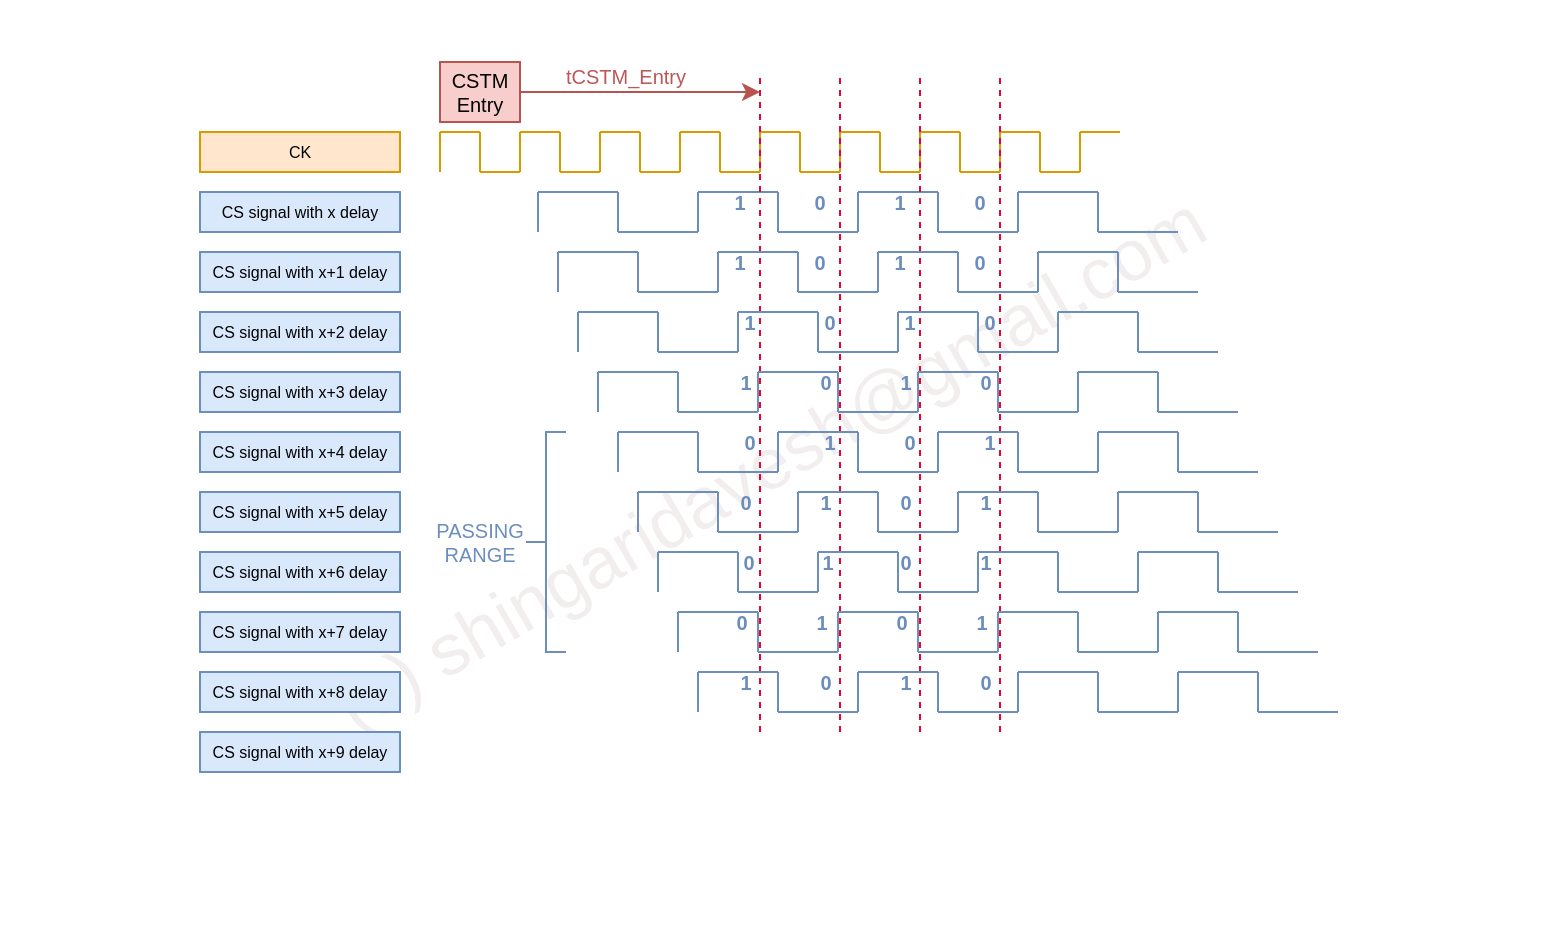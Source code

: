 <mxfile version="24.7.10">
  <diagram name="Page-1" id="IPahZ8ge9Y4v5QIWWnr-">
    <mxGraphModel dx="1586" dy="1079" grid="1" gridSize="10" guides="1" tooltips="1" connect="1" arrows="1" fold="1" page="1" pageScale="1" pageWidth="850" pageHeight="1100" math="0" shadow="0">
      <root>
        <mxCell id="0" />
        <mxCell id="1" parent="0" />
        <mxCell id="Tflivv1Ap7HiN3w7M_mB-4" value="(c) shingaridavesh@gmail.com" style="text;html=1;align=center;verticalAlign=middle;whiteSpace=wrap;rounded=0;fontSize=36;fontColor=#f2eeee;rotation=-30;opacity=50;" vertex="1" parent="1">
          <mxGeometry x="50" y="630" width="870" height="30" as="geometry" />
        </mxCell>
        <mxCell id="GIZqvgro0386pKt4__yg-1" value="" style="endArrow=none;html=1;rounded=0;fillColor=#dae8fc;strokeColor=#6c8ebf;" parent="1" edge="1">
          <mxGeometry width="50" height="50" relative="1" as="geometry">
            <mxPoint x="369" y="530" as="sourcePoint" />
            <mxPoint x="369" y="510" as="targetPoint" />
          </mxGeometry>
        </mxCell>
        <mxCell id="GIZqvgro0386pKt4__yg-2" value="" style="endArrow=none;html=1;rounded=0;fillColor=#dae8fc;strokeColor=#6c8ebf;" parent="1" edge="1">
          <mxGeometry width="50" height="50" relative="1" as="geometry">
            <mxPoint x="369" y="510" as="sourcePoint" />
            <mxPoint x="409" y="510" as="targetPoint" />
          </mxGeometry>
        </mxCell>
        <mxCell id="GIZqvgro0386pKt4__yg-17" value="" style="endArrow=none;html=1;rounded=0;fillColor=#ffe6cc;strokeColor=#d79b00;" parent="1" edge="1">
          <mxGeometry width="50" height="50" relative="1" as="geometry">
            <mxPoint x="320" y="500" as="sourcePoint" />
            <mxPoint x="320" y="480" as="targetPoint" />
          </mxGeometry>
        </mxCell>
        <mxCell id="GIZqvgro0386pKt4__yg-18" value="" style="endArrow=none;html=1;rounded=0;fillColor=#ffe6cc;strokeColor=#d79b00;" parent="1" edge="1">
          <mxGeometry width="50" height="50" relative="1" as="geometry">
            <mxPoint x="320" y="480" as="sourcePoint" />
            <mxPoint x="340" y="480" as="targetPoint" />
          </mxGeometry>
        </mxCell>
        <mxCell id="GIZqvgro0386pKt4__yg-19" value="" style="endArrow=none;html=1;rounded=0;fillColor=#ffe6cc;strokeColor=#d79b00;" parent="1" edge="1">
          <mxGeometry width="50" height="50" relative="1" as="geometry">
            <mxPoint x="340" y="480" as="sourcePoint" />
            <mxPoint x="340" y="500" as="targetPoint" />
          </mxGeometry>
        </mxCell>
        <mxCell id="GIZqvgro0386pKt4__yg-54" value="" style="endArrow=none;html=1;rounded=0;fillColor=#ffe6cc;strokeColor=#d79b00;" parent="1" edge="1">
          <mxGeometry width="50" height="50" relative="1" as="geometry">
            <mxPoint x="340" y="500" as="sourcePoint" />
            <mxPoint x="360" y="500" as="targetPoint" />
          </mxGeometry>
        </mxCell>
        <mxCell id="GIZqvgro0386pKt4__yg-55" value="" style="endArrow=none;html=1;rounded=0;fillColor=#ffe6cc;strokeColor=#d79b00;" parent="1" edge="1">
          <mxGeometry width="50" height="50" relative="1" as="geometry">
            <mxPoint x="360" y="500" as="sourcePoint" />
            <mxPoint x="360" y="480" as="targetPoint" />
          </mxGeometry>
        </mxCell>
        <mxCell id="GIZqvgro0386pKt4__yg-56" value="" style="endArrow=none;html=1;rounded=0;fillColor=#ffe6cc;strokeColor=#d79b00;" parent="1" edge="1">
          <mxGeometry width="50" height="50" relative="1" as="geometry">
            <mxPoint x="360" y="480" as="sourcePoint" />
            <mxPoint x="380" y="480" as="targetPoint" />
          </mxGeometry>
        </mxCell>
        <mxCell id="GIZqvgro0386pKt4__yg-91" value="" style="endArrow=none;html=1;rounded=0;fillColor=#dae8fc;strokeColor=#6c8ebf;" parent="1" edge="1">
          <mxGeometry width="50" height="50" relative="1" as="geometry">
            <mxPoint x="409" y="530" as="sourcePoint" />
            <mxPoint x="409" y="510" as="targetPoint" />
          </mxGeometry>
        </mxCell>
        <mxCell id="GIZqvgro0386pKt4__yg-92" value="" style="endArrow=none;html=1;rounded=0;fillColor=#dae8fc;strokeColor=#6c8ebf;" parent="1" edge="1">
          <mxGeometry width="50" height="50" relative="1" as="geometry">
            <mxPoint x="409" y="530" as="sourcePoint" />
            <mxPoint x="449" y="530" as="targetPoint" />
          </mxGeometry>
        </mxCell>
        <mxCell id="GIZqvgro0386pKt4__yg-93" value="" style="endArrow=none;html=1;rounded=0;fillColor=#ffe6cc;strokeColor=#d79b00;" parent="1" edge="1">
          <mxGeometry width="50" height="50" relative="1" as="geometry">
            <mxPoint x="380" y="480" as="sourcePoint" />
            <mxPoint x="380" y="500" as="targetPoint" />
          </mxGeometry>
        </mxCell>
        <mxCell id="GIZqvgro0386pKt4__yg-94" value="" style="endArrow=none;html=1;rounded=0;fillColor=#ffe6cc;strokeColor=#d79b00;" parent="1" edge="1">
          <mxGeometry width="50" height="50" relative="1" as="geometry">
            <mxPoint x="380" y="500" as="sourcePoint" />
            <mxPoint x="400" y="500" as="targetPoint" />
          </mxGeometry>
        </mxCell>
        <mxCell id="GIZqvgro0386pKt4__yg-95" value="" style="endArrow=none;html=1;rounded=0;fillColor=#ffe6cc;strokeColor=#d79b00;" parent="1" edge="1">
          <mxGeometry width="50" height="50" relative="1" as="geometry">
            <mxPoint x="400" y="500" as="sourcePoint" />
            <mxPoint x="400" y="480" as="targetPoint" />
          </mxGeometry>
        </mxCell>
        <mxCell id="GIZqvgro0386pKt4__yg-96" value="" style="endArrow=none;html=1;rounded=0;fillColor=#ffe6cc;strokeColor=#d79b00;" parent="1" edge="1">
          <mxGeometry width="50" height="50" relative="1" as="geometry">
            <mxPoint x="400" y="480" as="sourcePoint" />
            <mxPoint x="420" y="480" as="targetPoint" />
          </mxGeometry>
        </mxCell>
        <mxCell id="GIZqvgro0386pKt4__yg-97" value="" style="endArrow=none;html=1;rounded=0;fillColor=#ffe6cc;strokeColor=#d79b00;" parent="1" edge="1">
          <mxGeometry width="50" height="50" relative="1" as="geometry">
            <mxPoint x="420" y="480" as="sourcePoint" />
            <mxPoint x="420" y="500" as="targetPoint" />
          </mxGeometry>
        </mxCell>
        <mxCell id="GIZqvgro0386pKt4__yg-98" value="" style="endArrow=none;html=1;rounded=0;fillColor=#ffe6cc;strokeColor=#d79b00;" parent="1" edge="1">
          <mxGeometry width="50" height="50" relative="1" as="geometry">
            <mxPoint x="420" y="500" as="sourcePoint" />
            <mxPoint x="440" y="500" as="targetPoint" />
          </mxGeometry>
        </mxCell>
        <mxCell id="GIZqvgro0386pKt4__yg-99" value="" style="endArrow=none;html=1;rounded=0;fillColor=#ffe6cc;strokeColor=#d79b00;" parent="1" edge="1">
          <mxGeometry width="50" height="50" relative="1" as="geometry">
            <mxPoint x="440" y="500" as="sourcePoint" />
            <mxPoint x="440" y="480" as="targetPoint" />
          </mxGeometry>
        </mxCell>
        <mxCell id="GIZqvgro0386pKt4__yg-100" value="" style="endArrow=none;html=1;rounded=0;fillColor=#ffe6cc;strokeColor=#d79b00;" parent="1" edge="1">
          <mxGeometry width="50" height="50" relative="1" as="geometry">
            <mxPoint x="440" y="480" as="sourcePoint" />
            <mxPoint x="460" y="480" as="targetPoint" />
          </mxGeometry>
        </mxCell>
        <mxCell id="GIZqvgro0386pKt4__yg-101" value="" style="endArrow=none;html=1;rounded=0;fillColor=#ffe6cc;strokeColor=#d79b00;" parent="1" edge="1">
          <mxGeometry width="50" height="50" relative="1" as="geometry">
            <mxPoint x="460" y="480" as="sourcePoint" />
            <mxPoint x="460" y="500" as="targetPoint" />
          </mxGeometry>
        </mxCell>
        <mxCell id="GIZqvgro0386pKt4__yg-102" value="" style="endArrow=none;html=1;rounded=0;fillColor=#ffe6cc;strokeColor=#d79b00;" parent="1" edge="1">
          <mxGeometry width="50" height="50" relative="1" as="geometry">
            <mxPoint x="460" y="500" as="sourcePoint" />
            <mxPoint x="480" y="500" as="targetPoint" />
          </mxGeometry>
        </mxCell>
        <mxCell id="GIZqvgro0386pKt4__yg-103" value="" style="endArrow=none;html=1;rounded=0;fillColor=#ffe6cc;strokeColor=#d79b00;" parent="1" edge="1">
          <mxGeometry width="50" height="50" relative="1" as="geometry">
            <mxPoint x="480" y="500" as="sourcePoint" />
            <mxPoint x="480" y="480" as="targetPoint" />
          </mxGeometry>
        </mxCell>
        <mxCell id="GIZqvgro0386pKt4__yg-104" value="" style="endArrow=none;html=1;rounded=0;fillColor=#ffe6cc;strokeColor=#d79b00;" parent="1" edge="1">
          <mxGeometry width="50" height="50" relative="1" as="geometry">
            <mxPoint x="480" y="480" as="sourcePoint" />
            <mxPoint x="500" y="480" as="targetPoint" />
          </mxGeometry>
        </mxCell>
        <mxCell id="GIZqvgro0386pKt4__yg-105" value="" style="endArrow=none;html=1;rounded=0;fillColor=#ffe6cc;strokeColor=#d79b00;" parent="1" edge="1">
          <mxGeometry width="50" height="50" relative="1" as="geometry">
            <mxPoint x="500" y="480" as="sourcePoint" />
            <mxPoint x="500" y="500" as="targetPoint" />
          </mxGeometry>
        </mxCell>
        <mxCell id="GIZqvgro0386pKt4__yg-106" value="" style="endArrow=none;html=1;rounded=0;fillColor=#ffe6cc;strokeColor=#d79b00;" parent="1" edge="1">
          <mxGeometry width="50" height="50" relative="1" as="geometry">
            <mxPoint x="500" y="500" as="sourcePoint" />
            <mxPoint x="520" y="500" as="targetPoint" />
          </mxGeometry>
        </mxCell>
        <mxCell id="GIZqvgro0386pKt4__yg-107" value="" style="endArrow=none;html=1;rounded=0;fillColor=#ffe6cc;strokeColor=#d79b00;" parent="1" edge="1">
          <mxGeometry width="50" height="50" relative="1" as="geometry">
            <mxPoint x="520" y="500" as="sourcePoint" />
            <mxPoint x="520" y="480" as="targetPoint" />
          </mxGeometry>
        </mxCell>
        <mxCell id="GIZqvgro0386pKt4__yg-108" value="" style="endArrow=none;html=1;rounded=0;fillColor=#ffe6cc;strokeColor=#d79b00;" parent="1" edge="1">
          <mxGeometry width="50" height="50" relative="1" as="geometry">
            <mxPoint x="520" y="480" as="sourcePoint" />
            <mxPoint x="540" y="480" as="targetPoint" />
          </mxGeometry>
        </mxCell>
        <mxCell id="GIZqvgro0386pKt4__yg-109" value="" style="endArrow=none;html=1;rounded=0;fillColor=#ffe6cc;strokeColor=#d79b00;" parent="1" edge="1">
          <mxGeometry width="50" height="50" relative="1" as="geometry">
            <mxPoint x="540" y="480" as="sourcePoint" />
            <mxPoint x="540" y="500" as="targetPoint" />
          </mxGeometry>
        </mxCell>
        <mxCell id="GIZqvgro0386pKt4__yg-110" value="" style="endArrow=none;html=1;rounded=0;fillColor=#ffe6cc;strokeColor=#d79b00;" parent="1" edge="1">
          <mxGeometry width="50" height="50" relative="1" as="geometry">
            <mxPoint x="540" y="500" as="sourcePoint" />
            <mxPoint x="560" y="500" as="targetPoint" />
          </mxGeometry>
        </mxCell>
        <mxCell id="GIZqvgro0386pKt4__yg-111" value="" style="endArrow=none;html=1;rounded=0;fillColor=#ffe6cc;strokeColor=#d79b00;" parent="1" edge="1">
          <mxGeometry width="50" height="50" relative="1" as="geometry">
            <mxPoint x="560" y="500" as="sourcePoint" />
            <mxPoint x="560" y="480" as="targetPoint" />
          </mxGeometry>
        </mxCell>
        <mxCell id="GIZqvgro0386pKt4__yg-112" value="" style="endArrow=none;html=1;rounded=0;fillColor=#ffe6cc;strokeColor=#d79b00;" parent="1" edge="1">
          <mxGeometry width="50" height="50" relative="1" as="geometry">
            <mxPoint x="560" y="480" as="sourcePoint" />
            <mxPoint x="580" y="480" as="targetPoint" />
          </mxGeometry>
        </mxCell>
        <mxCell id="GIZqvgro0386pKt4__yg-113" value="" style="endArrow=none;html=1;rounded=0;fillColor=#ffe6cc;strokeColor=#d79b00;" parent="1" edge="1">
          <mxGeometry width="50" height="50" relative="1" as="geometry">
            <mxPoint x="580" y="480" as="sourcePoint" />
            <mxPoint x="580" y="500" as="targetPoint" />
          </mxGeometry>
        </mxCell>
        <mxCell id="GIZqvgro0386pKt4__yg-114" value="" style="endArrow=none;html=1;rounded=0;fillColor=#ffe6cc;strokeColor=#d79b00;" parent="1" edge="1">
          <mxGeometry width="50" height="50" relative="1" as="geometry">
            <mxPoint x="580" y="500" as="sourcePoint" />
            <mxPoint x="600" y="500" as="targetPoint" />
          </mxGeometry>
        </mxCell>
        <mxCell id="GIZqvgro0386pKt4__yg-115" value="" style="endArrow=none;html=1;rounded=0;fillColor=#ffe6cc;strokeColor=#d79b00;" parent="1" edge="1">
          <mxGeometry width="50" height="50" relative="1" as="geometry">
            <mxPoint x="600" y="500" as="sourcePoint" />
            <mxPoint x="600" y="480" as="targetPoint" />
          </mxGeometry>
        </mxCell>
        <mxCell id="GIZqvgro0386pKt4__yg-116" value="" style="endArrow=none;html=1;rounded=0;fillColor=#ffe6cc;strokeColor=#d79b00;" parent="1" edge="1">
          <mxGeometry width="50" height="50" relative="1" as="geometry">
            <mxPoint x="600" y="480" as="sourcePoint" />
            <mxPoint x="620" y="480" as="targetPoint" />
          </mxGeometry>
        </mxCell>
        <mxCell id="GIZqvgro0386pKt4__yg-117" value="" style="endArrow=none;html=1;rounded=0;fillColor=#ffe6cc;strokeColor=#d79b00;" parent="1" edge="1">
          <mxGeometry width="50" height="50" relative="1" as="geometry">
            <mxPoint x="620" y="480" as="sourcePoint" />
            <mxPoint x="620" y="500" as="targetPoint" />
          </mxGeometry>
        </mxCell>
        <mxCell id="GIZqvgro0386pKt4__yg-118" value="" style="endArrow=none;html=1;rounded=0;fillColor=#ffe6cc;strokeColor=#d79b00;" parent="1" edge="1">
          <mxGeometry width="50" height="50" relative="1" as="geometry">
            <mxPoint x="620" y="500" as="sourcePoint" />
            <mxPoint x="640" y="500" as="targetPoint" />
          </mxGeometry>
        </mxCell>
        <mxCell id="GIZqvgro0386pKt4__yg-119" value="" style="endArrow=none;html=1;rounded=0;fillColor=#ffe6cc;strokeColor=#d79b00;" parent="1" edge="1">
          <mxGeometry width="50" height="50" relative="1" as="geometry">
            <mxPoint x="640" y="500" as="sourcePoint" />
            <mxPoint x="640" y="480" as="targetPoint" />
          </mxGeometry>
        </mxCell>
        <mxCell id="GIZqvgro0386pKt4__yg-120" value="" style="endArrow=none;html=1;rounded=0;fillColor=#ffe6cc;strokeColor=#d79b00;" parent="1" edge="1">
          <mxGeometry width="50" height="50" relative="1" as="geometry">
            <mxPoint x="640" y="480" as="sourcePoint" />
            <mxPoint x="660" y="480" as="targetPoint" />
          </mxGeometry>
        </mxCell>
        <mxCell id="GIZqvgro0386pKt4__yg-121" value="" style="endArrow=none;html=1;rounded=0;fillColor=#dae8fc;strokeColor=#6c8ebf;" parent="1" edge="1">
          <mxGeometry width="50" height="50" relative="1" as="geometry">
            <mxPoint x="449" y="530" as="sourcePoint" />
            <mxPoint x="449" y="510" as="targetPoint" />
          </mxGeometry>
        </mxCell>
        <mxCell id="GIZqvgro0386pKt4__yg-122" value="" style="endArrow=none;html=1;rounded=0;fillColor=#dae8fc;strokeColor=#6c8ebf;" parent="1" edge="1">
          <mxGeometry width="50" height="50" relative="1" as="geometry">
            <mxPoint x="449" y="510" as="sourcePoint" />
            <mxPoint x="489" y="510" as="targetPoint" />
          </mxGeometry>
        </mxCell>
        <mxCell id="GIZqvgro0386pKt4__yg-123" value="" style="endArrow=none;html=1;rounded=0;fillColor=#dae8fc;strokeColor=#6c8ebf;" parent="1" edge="1">
          <mxGeometry width="50" height="50" relative="1" as="geometry">
            <mxPoint x="489" y="530" as="sourcePoint" />
            <mxPoint x="489" y="510" as="targetPoint" />
          </mxGeometry>
        </mxCell>
        <mxCell id="GIZqvgro0386pKt4__yg-124" value="" style="endArrow=none;html=1;rounded=0;fillColor=#dae8fc;strokeColor=#6c8ebf;" parent="1" edge="1">
          <mxGeometry width="50" height="50" relative="1" as="geometry">
            <mxPoint x="489" y="530" as="sourcePoint" />
            <mxPoint x="529" y="530" as="targetPoint" />
          </mxGeometry>
        </mxCell>
        <mxCell id="GIZqvgro0386pKt4__yg-125" value="" style="endArrow=none;html=1;rounded=0;fillColor=#dae8fc;strokeColor=#6c8ebf;" parent="1" edge="1">
          <mxGeometry width="50" height="50" relative="1" as="geometry">
            <mxPoint x="529" y="530" as="sourcePoint" />
            <mxPoint x="529" y="510" as="targetPoint" />
          </mxGeometry>
        </mxCell>
        <mxCell id="GIZqvgro0386pKt4__yg-126" value="" style="endArrow=none;html=1;rounded=0;fillColor=#dae8fc;strokeColor=#6c8ebf;" parent="1" edge="1">
          <mxGeometry width="50" height="50" relative="1" as="geometry">
            <mxPoint x="529" y="510" as="sourcePoint" />
            <mxPoint x="569" y="510" as="targetPoint" />
          </mxGeometry>
        </mxCell>
        <mxCell id="GIZqvgro0386pKt4__yg-127" value="" style="endArrow=none;html=1;rounded=0;fillColor=#dae8fc;strokeColor=#6c8ebf;" parent="1" edge="1">
          <mxGeometry width="50" height="50" relative="1" as="geometry">
            <mxPoint x="569" y="530" as="sourcePoint" />
            <mxPoint x="569" y="510" as="targetPoint" />
          </mxGeometry>
        </mxCell>
        <mxCell id="GIZqvgro0386pKt4__yg-128" value="" style="endArrow=none;html=1;rounded=0;fillColor=#dae8fc;strokeColor=#6c8ebf;" parent="1" edge="1">
          <mxGeometry width="50" height="50" relative="1" as="geometry">
            <mxPoint x="569" y="530" as="sourcePoint" />
            <mxPoint x="609" y="530" as="targetPoint" />
          </mxGeometry>
        </mxCell>
        <mxCell id="GIZqvgro0386pKt4__yg-129" value="" style="endArrow=none;html=1;rounded=0;fillColor=#dae8fc;strokeColor=#6c8ebf;" parent="1" edge="1">
          <mxGeometry width="50" height="50" relative="1" as="geometry">
            <mxPoint x="609" y="530" as="sourcePoint" />
            <mxPoint x="609" y="510" as="targetPoint" />
          </mxGeometry>
        </mxCell>
        <mxCell id="GIZqvgro0386pKt4__yg-130" value="" style="endArrow=none;html=1;rounded=0;fillColor=#dae8fc;strokeColor=#6c8ebf;" parent="1" edge="1">
          <mxGeometry width="50" height="50" relative="1" as="geometry">
            <mxPoint x="609" y="510" as="sourcePoint" />
            <mxPoint x="649" y="510" as="targetPoint" />
          </mxGeometry>
        </mxCell>
        <mxCell id="GIZqvgro0386pKt4__yg-131" value="" style="endArrow=none;html=1;rounded=0;fillColor=#dae8fc;strokeColor=#6c8ebf;" parent="1" edge="1">
          <mxGeometry width="50" height="50" relative="1" as="geometry">
            <mxPoint x="649" y="530" as="sourcePoint" />
            <mxPoint x="649" y="510" as="targetPoint" />
          </mxGeometry>
        </mxCell>
        <mxCell id="GIZqvgro0386pKt4__yg-132" value="" style="endArrow=none;html=1;rounded=0;fillColor=#dae8fc;strokeColor=#6c8ebf;" parent="1" edge="1">
          <mxGeometry width="50" height="50" relative="1" as="geometry">
            <mxPoint x="649" y="530" as="sourcePoint" />
            <mxPoint x="689" y="530" as="targetPoint" />
          </mxGeometry>
        </mxCell>
        <mxCell id="GIZqvgro0386pKt4__yg-133" value="" style="endArrow=none;dashed=1;html=1;strokeWidth=1;rounded=0;strokeColor=#e40733;" parent="1" edge="1">
          <mxGeometry width="50" height="50" relative="1" as="geometry">
            <mxPoint x="480" y="780" as="sourcePoint" />
            <mxPoint x="480" y="450" as="targetPoint" />
          </mxGeometry>
        </mxCell>
        <mxCell id="GIZqvgro0386pKt4__yg-134" value="" style="endArrow=none;dashed=1;html=1;strokeWidth=1;rounded=0;strokeColor=#e40733;" parent="1" edge="1">
          <mxGeometry width="50" height="50" relative="1" as="geometry">
            <mxPoint x="520" y="780" as="sourcePoint" />
            <mxPoint x="520" y="450" as="targetPoint" />
          </mxGeometry>
        </mxCell>
        <mxCell id="GIZqvgro0386pKt4__yg-135" value="" style="endArrow=none;dashed=1;html=1;strokeWidth=1;rounded=0;strokeColor=#e40733;" parent="1" edge="1">
          <mxGeometry width="50" height="50" relative="1" as="geometry">
            <mxPoint x="560" y="780" as="sourcePoint" />
            <mxPoint x="560" y="450" as="targetPoint" />
          </mxGeometry>
        </mxCell>
        <mxCell id="GIZqvgro0386pKt4__yg-139" value="" style="endArrow=none;dashed=1;html=1;strokeWidth=1;rounded=0;strokeColor=#e40733;" parent="1" edge="1">
          <mxGeometry width="50" height="50" relative="1" as="geometry">
            <mxPoint x="600" y="780" as="sourcePoint" />
            <mxPoint x="600" y="450" as="targetPoint" />
          </mxGeometry>
        </mxCell>
        <mxCell id="GIZqvgro0386pKt4__yg-140" value="" style="endArrow=none;html=1;rounded=0;fillColor=#dae8fc;strokeColor=#6c8ebf;" parent="1" edge="1">
          <mxGeometry width="50" height="50" relative="1" as="geometry">
            <mxPoint x="379" y="560" as="sourcePoint" />
            <mxPoint x="379" y="540" as="targetPoint" />
          </mxGeometry>
        </mxCell>
        <mxCell id="GIZqvgro0386pKt4__yg-141" value="" style="endArrow=none;html=1;rounded=0;fillColor=#dae8fc;strokeColor=#6c8ebf;" parent="1" edge="1">
          <mxGeometry width="50" height="50" relative="1" as="geometry">
            <mxPoint x="379" y="540" as="sourcePoint" />
            <mxPoint x="419" y="540" as="targetPoint" />
          </mxGeometry>
        </mxCell>
        <mxCell id="GIZqvgro0386pKt4__yg-142" value="" style="endArrow=none;html=1;rounded=0;fillColor=#dae8fc;strokeColor=#6c8ebf;" parent="1" edge="1">
          <mxGeometry width="50" height="50" relative="1" as="geometry">
            <mxPoint x="419" y="560" as="sourcePoint" />
            <mxPoint x="419" y="540" as="targetPoint" />
          </mxGeometry>
        </mxCell>
        <mxCell id="GIZqvgro0386pKt4__yg-143" value="" style="endArrow=none;html=1;rounded=0;fillColor=#dae8fc;strokeColor=#6c8ebf;" parent="1" edge="1">
          <mxGeometry width="50" height="50" relative="1" as="geometry">
            <mxPoint x="419" y="560" as="sourcePoint" />
            <mxPoint x="459" y="560" as="targetPoint" />
          </mxGeometry>
        </mxCell>
        <mxCell id="GIZqvgro0386pKt4__yg-144" value="" style="endArrow=none;html=1;rounded=0;fillColor=#dae8fc;strokeColor=#6c8ebf;" parent="1" edge="1">
          <mxGeometry width="50" height="50" relative="1" as="geometry">
            <mxPoint x="459" y="560" as="sourcePoint" />
            <mxPoint x="459" y="540" as="targetPoint" />
          </mxGeometry>
        </mxCell>
        <mxCell id="GIZqvgro0386pKt4__yg-145" value="" style="endArrow=none;html=1;rounded=0;fillColor=#dae8fc;strokeColor=#6c8ebf;" parent="1" edge="1">
          <mxGeometry width="50" height="50" relative="1" as="geometry">
            <mxPoint x="459" y="540" as="sourcePoint" />
            <mxPoint x="499" y="540" as="targetPoint" />
          </mxGeometry>
        </mxCell>
        <mxCell id="GIZqvgro0386pKt4__yg-146" value="" style="endArrow=none;html=1;rounded=0;fillColor=#dae8fc;strokeColor=#6c8ebf;" parent="1" edge="1">
          <mxGeometry width="50" height="50" relative="1" as="geometry">
            <mxPoint x="499" y="560" as="sourcePoint" />
            <mxPoint x="499" y="540" as="targetPoint" />
          </mxGeometry>
        </mxCell>
        <mxCell id="GIZqvgro0386pKt4__yg-147" value="" style="endArrow=none;html=1;rounded=0;fillColor=#dae8fc;strokeColor=#6c8ebf;" parent="1" edge="1">
          <mxGeometry width="50" height="50" relative="1" as="geometry">
            <mxPoint x="499" y="560" as="sourcePoint" />
            <mxPoint x="539" y="560" as="targetPoint" />
          </mxGeometry>
        </mxCell>
        <mxCell id="GIZqvgro0386pKt4__yg-148" value="" style="endArrow=none;html=1;rounded=0;fillColor=#dae8fc;strokeColor=#6c8ebf;" parent="1" edge="1">
          <mxGeometry width="50" height="50" relative="1" as="geometry">
            <mxPoint x="539" y="560" as="sourcePoint" />
            <mxPoint x="539" y="540" as="targetPoint" />
          </mxGeometry>
        </mxCell>
        <mxCell id="GIZqvgro0386pKt4__yg-149" value="" style="endArrow=none;html=1;rounded=0;fillColor=#dae8fc;strokeColor=#6c8ebf;" parent="1" edge="1">
          <mxGeometry width="50" height="50" relative="1" as="geometry">
            <mxPoint x="539" y="540" as="sourcePoint" />
            <mxPoint x="579" y="540" as="targetPoint" />
          </mxGeometry>
        </mxCell>
        <mxCell id="GIZqvgro0386pKt4__yg-150" value="" style="endArrow=none;html=1;rounded=0;fillColor=#dae8fc;strokeColor=#6c8ebf;" parent="1" edge="1">
          <mxGeometry width="50" height="50" relative="1" as="geometry">
            <mxPoint x="579" y="560" as="sourcePoint" />
            <mxPoint x="579" y="540" as="targetPoint" />
          </mxGeometry>
        </mxCell>
        <mxCell id="GIZqvgro0386pKt4__yg-151" value="" style="endArrow=none;html=1;rounded=0;fillColor=#dae8fc;strokeColor=#6c8ebf;" parent="1" edge="1">
          <mxGeometry width="50" height="50" relative="1" as="geometry">
            <mxPoint x="579" y="560" as="sourcePoint" />
            <mxPoint x="619" y="560" as="targetPoint" />
          </mxGeometry>
        </mxCell>
        <mxCell id="GIZqvgro0386pKt4__yg-152" value="" style="endArrow=none;html=1;rounded=0;fillColor=#dae8fc;strokeColor=#6c8ebf;" parent="1" edge="1">
          <mxGeometry width="50" height="50" relative="1" as="geometry">
            <mxPoint x="619" y="560" as="sourcePoint" />
            <mxPoint x="619" y="540" as="targetPoint" />
          </mxGeometry>
        </mxCell>
        <mxCell id="GIZqvgro0386pKt4__yg-153" value="" style="endArrow=none;html=1;rounded=0;fillColor=#dae8fc;strokeColor=#6c8ebf;" parent="1" edge="1">
          <mxGeometry width="50" height="50" relative="1" as="geometry">
            <mxPoint x="619" y="540" as="sourcePoint" />
            <mxPoint x="659" y="540" as="targetPoint" />
          </mxGeometry>
        </mxCell>
        <mxCell id="GIZqvgro0386pKt4__yg-154" value="" style="endArrow=none;html=1;rounded=0;fillColor=#dae8fc;strokeColor=#6c8ebf;" parent="1" edge="1">
          <mxGeometry width="50" height="50" relative="1" as="geometry">
            <mxPoint x="659" y="560" as="sourcePoint" />
            <mxPoint x="659" y="540" as="targetPoint" />
          </mxGeometry>
        </mxCell>
        <mxCell id="GIZqvgro0386pKt4__yg-155" value="" style="endArrow=none;html=1;rounded=0;fillColor=#dae8fc;strokeColor=#6c8ebf;" parent="1" edge="1">
          <mxGeometry width="50" height="50" relative="1" as="geometry">
            <mxPoint x="659" y="560" as="sourcePoint" />
            <mxPoint x="699" y="560" as="targetPoint" />
          </mxGeometry>
        </mxCell>
        <mxCell id="GIZqvgro0386pKt4__yg-156" value="" style="endArrow=none;html=1;rounded=0;fillColor=#dae8fc;strokeColor=#6c8ebf;" parent="1" edge="1">
          <mxGeometry width="50" height="50" relative="1" as="geometry">
            <mxPoint x="389" y="590" as="sourcePoint" />
            <mxPoint x="389" y="570" as="targetPoint" />
          </mxGeometry>
        </mxCell>
        <mxCell id="GIZqvgro0386pKt4__yg-157" value="" style="endArrow=none;html=1;rounded=0;fillColor=#dae8fc;strokeColor=#6c8ebf;" parent="1" edge="1">
          <mxGeometry width="50" height="50" relative="1" as="geometry">
            <mxPoint x="389" y="570" as="sourcePoint" />
            <mxPoint x="429" y="570" as="targetPoint" />
          </mxGeometry>
        </mxCell>
        <mxCell id="GIZqvgro0386pKt4__yg-158" value="" style="endArrow=none;html=1;rounded=0;fillColor=#dae8fc;strokeColor=#6c8ebf;" parent="1" edge="1">
          <mxGeometry width="50" height="50" relative="1" as="geometry">
            <mxPoint x="429" y="590" as="sourcePoint" />
            <mxPoint x="429" y="570" as="targetPoint" />
          </mxGeometry>
        </mxCell>
        <mxCell id="GIZqvgro0386pKt4__yg-159" value="" style="endArrow=none;html=1;rounded=0;fillColor=#dae8fc;strokeColor=#6c8ebf;" parent="1" edge="1">
          <mxGeometry width="50" height="50" relative="1" as="geometry">
            <mxPoint x="429" y="590" as="sourcePoint" />
            <mxPoint x="469" y="590" as="targetPoint" />
          </mxGeometry>
        </mxCell>
        <mxCell id="GIZqvgro0386pKt4__yg-160" value="" style="endArrow=none;html=1;rounded=0;fillColor=#dae8fc;strokeColor=#6c8ebf;" parent="1" edge="1">
          <mxGeometry width="50" height="50" relative="1" as="geometry">
            <mxPoint x="469" y="590" as="sourcePoint" />
            <mxPoint x="469" y="570" as="targetPoint" />
          </mxGeometry>
        </mxCell>
        <mxCell id="GIZqvgro0386pKt4__yg-161" value="" style="endArrow=none;html=1;rounded=0;fillColor=#dae8fc;strokeColor=#6c8ebf;" parent="1" edge="1">
          <mxGeometry width="50" height="50" relative="1" as="geometry">
            <mxPoint x="469" y="570" as="sourcePoint" />
            <mxPoint x="509" y="570" as="targetPoint" />
          </mxGeometry>
        </mxCell>
        <mxCell id="GIZqvgro0386pKt4__yg-162" value="" style="endArrow=none;html=1;rounded=0;fillColor=#dae8fc;strokeColor=#6c8ebf;" parent="1" edge="1">
          <mxGeometry width="50" height="50" relative="1" as="geometry">
            <mxPoint x="509" y="590" as="sourcePoint" />
            <mxPoint x="509" y="570" as="targetPoint" />
          </mxGeometry>
        </mxCell>
        <mxCell id="GIZqvgro0386pKt4__yg-163" value="" style="endArrow=none;html=1;rounded=0;fillColor=#dae8fc;strokeColor=#6c8ebf;" parent="1" edge="1">
          <mxGeometry width="50" height="50" relative="1" as="geometry">
            <mxPoint x="509" y="590" as="sourcePoint" />
            <mxPoint x="549" y="590" as="targetPoint" />
          </mxGeometry>
        </mxCell>
        <mxCell id="GIZqvgro0386pKt4__yg-164" value="" style="endArrow=none;html=1;rounded=0;fillColor=#dae8fc;strokeColor=#6c8ebf;" parent="1" edge="1">
          <mxGeometry width="50" height="50" relative="1" as="geometry">
            <mxPoint x="549" y="590" as="sourcePoint" />
            <mxPoint x="549" y="570" as="targetPoint" />
          </mxGeometry>
        </mxCell>
        <mxCell id="GIZqvgro0386pKt4__yg-165" value="" style="endArrow=none;html=1;rounded=0;fillColor=#dae8fc;strokeColor=#6c8ebf;" parent="1" edge="1">
          <mxGeometry width="50" height="50" relative="1" as="geometry">
            <mxPoint x="549" y="570" as="sourcePoint" />
            <mxPoint x="589" y="570" as="targetPoint" />
          </mxGeometry>
        </mxCell>
        <mxCell id="GIZqvgro0386pKt4__yg-166" value="" style="endArrow=none;html=1;rounded=0;fillColor=#dae8fc;strokeColor=#6c8ebf;" parent="1" edge="1">
          <mxGeometry width="50" height="50" relative="1" as="geometry">
            <mxPoint x="589" y="590" as="sourcePoint" />
            <mxPoint x="589" y="570" as="targetPoint" />
          </mxGeometry>
        </mxCell>
        <mxCell id="GIZqvgro0386pKt4__yg-167" value="" style="endArrow=none;html=1;rounded=0;fillColor=#dae8fc;strokeColor=#6c8ebf;" parent="1" edge="1">
          <mxGeometry width="50" height="50" relative="1" as="geometry">
            <mxPoint x="589" y="590" as="sourcePoint" />
            <mxPoint x="629" y="590" as="targetPoint" />
          </mxGeometry>
        </mxCell>
        <mxCell id="GIZqvgro0386pKt4__yg-168" value="" style="endArrow=none;html=1;rounded=0;fillColor=#dae8fc;strokeColor=#6c8ebf;" parent="1" edge="1">
          <mxGeometry width="50" height="50" relative="1" as="geometry">
            <mxPoint x="629" y="590" as="sourcePoint" />
            <mxPoint x="629" y="570" as="targetPoint" />
          </mxGeometry>
        </mxCell>
        <mxCell id="GIZqvgro0386pKt4__yg-169" value="" style="endArrow=none;html=1;rounded=0;fillColor=#dae8fc;strokeColor=#6c8ebf;" parent="1" edge="1">
          <mxGeometry width="50" height="50" relative="1" as="geometry">
            <mxPoint x="629" y="570" as="sourcePoint" />
            <mxPoint x="669" y="570" as="targetPoint" />
          </mxGeometry>
        </mxCell>
        <mxCell id="GIZqvgro0386pKt4__yg-170" value="" style="endArrow=none;html=1;rounded=0;fillColor=#dae8fc;strokeColor=#6c8ebf;" parent="1" edge="1">
          <mxGeometry width="50" height="50" relative="1" as="geometry">
            <mxPoint x="669" y="590" as="sourcePoint" />
            <mxPoint x="669" y="570" as="targetPoint" />
          </mxGeometry>
        </mxCell>
        <mxCell id="GIZqvgro0386pKt4__yg-171" value="" style="endArrow=none;html=1;rounded=0;fillColor=#dae8fc;strokeColor=#6c8ebf;" parent="1" edge="1">
          <mxGeometry width="50" height="50" relative="1" as="geometry">
            <mxPoint x="669" y="590" as="sourcePoint" />
            <mxPoint x="709" y="590" as="targetPoint" />
          </mxGeometry>
        </mxCell>
        <mxCell id="GIZqvgro0386pKt4__yg-172" value="" style="endArrow=none;html=1;rounded=0;fillColor=#dae8fc;strokeColor=#6c8ebf;" parent="1" edge="1">
          <mxGeometry width="50" height="50" relative="1" as="geometry">
            <mxPoint x="399" y="620" as="sourcePoint" />
            <mxPoint x="399" y="600" as="targetPoint" />
          </mxGeometry>
        </mxCell>
        <mxCell id="GIZqvgro0386pKt4__yg-173" value="" style="endArrow=none;html=1;rounded=0;fillColor=#dae8fc;strokeColor=#6c8ebf;" parent="1" edge="1">
          <mxGeometry width="50" height="50" relative="1" as="geometry">
            <mxPoint x="399" y="600" as="sourcePoint" />
            <mxPoint x="439" y="600" as="targetPoint" />
          </mxGeometry>
        </mxCell>
        <mxCell id="GIZqvgro0386pKt4__yg-174" value="" style="endArrow=none;html=1;rounded=0;fillColor=#dae8fc;strokeColor=#6c8ebf;" parent="1" edge="1">
          <mxGeometry width="50" height="50" relative="1" as="geometry">
            <mxPoint x="439" y="620" as="sourcePoint" />
            <mxPoint x="439" y="600" as="targetPoint" />
          </mxGeometry>
        </mxCell>
        <mxCell id="GIZqvgro0386pKt4__yg-175" value="" style="endArrow=none;html=1;rounded=0;fillColor=#dae8fc;strokeColor=#6c8ebf;" parent="1" edge="1">
          <mxGeometry width="50" height="50" relative="1" as="geometry">
            <mxPoint x="439" y="620" as="sourcePoint" />
            <mxPoint x="479" y="620" as="targetPoint" />
          </mxGeometry>
        </mxCell>
        <mxCell id="GIZqvgro0386pKt4__yg-176" value="" style="endArrow=none;html=1;rounded=0;fillColor=#dae8fc;strokeColor=#6c8ebf;" parent="1" edge="1">
          <mxGeometry width="50" height="50" relative="1" as="geometry">
            <mxPoint x="479" y="620" as="sourcePoint" />
            <mxPoint x="479" y="600" as="targetPoint" />
          </mxGeometry>
        </mxCell>
        <mxCell id="GIZqvgro0386pKt4__yg-177" value="" style="endArrow=none;html=1;rounded=0;fillColor=#dae8fc;strokeColor=#6c8ebf;" parent="1" edge="1">
          <mxGeometry width="50" height="50" relative="1" as="geometry">
            <mxPoint x="479" y="600" as="sourcePoint" />
            <mxPoint x="519" y="600" as="targetPoint" />
          </mxGeometry>
        </mxCell>
        <mxCell id="GIZqvgro0386pKt4__yg-178" value="" style="endArrow=none;html=1;rounded=0;fillColor=#dae8fc;strokeColor=#6c8ebf;" parent="1" edge="1">
          <mxGeometry width="50" height="50" relative="1" as="geometry">
            <mxPoint x="519" y="620" as="sourcePoint" />
            <mxPoint x="519" y="600" as="targetPoint" />
          </mxGeometry>
        </mxCell>
        <mxCell id="GIZqvgro0386pKt4__yg-179" value="" style="endArrow=none;html=1;rounded=0;fillColor=#dae8fc;strokeColor=#6c8ebf;" parent="1" edge="1">
          <mxGeometry width="50" height="50" relative="1" as="geometry">
            <mxPoint x="519" y="620" as="sourcePoint" />
            <mxPoint x="559" y="620" as="targetPoint" />
          </mxGeometry>
        </mxCell>
        <mxCell id="GIZqvgro0386pKt4__yg-180" value="" style="endArrow=none;html=1;rounded=0;fillColor=#dae8fc;strokeColor=#6c8ebf;" parent="1" edge="1">
          <mxGeometry width="50" height="50" relative="1" as="geometry">
            <mxPoint x="559" y="620" as="sourcePoint" />
            <mxPoint x="559" y="600" as="targetPoint" />
          </mxGeometry>
        </mxCell>
        <mxCell id="GIZqvgro0386pKt4__yg-181" value="" style="endArrow=none;html=1;rounded=0;fillColor=#dae8fc;strokeColor=#6c8ebf;" parent="1" edge="1">
          <mxGeometry width="50" height="50" relative="1" as="geometry">
            <mxPoint x="559" y="600" as="sourcePoint" />
            <mxPoint x="599" y="600" as="targetPoint" />
          </mxGeometry>
        </mxCell>
        <mxCell id="GIZqvgro0386pKt4__yg-182" value="" style="endArrow=none;html=1;rounded=0;fillColor=#dae8fc;strokeColor=#6c8ebf;" parent="1" edge="1">
          <mxGeometry width="50" height="50" relative="1" as="geometry">
            <mxPoint x="599" y="620" as="sourcePoint" />
            <mxPoint x="599" y="600" as="targetPoint" />
          </mxGeometry>
        </mxCell>
        <mxCell id="GIZqvgro0386pKt4__yg-183" value="" style="endArrow=none;html=1;rounded=0;fillColor=#dae8fc;strokeColor=#6c8ebf;" parent="1" edge="1">
          <mxGeometry width="50" height="50" relative="1" as="geometry">
            <mxPoint x="599" y="620" as="sourcePoint" />
            <mxPoint x="639" y="620" as="targetPoint" />
          </mxGeometry>
        </mxCell>
        <mxCell id="GIZqvgro0386pKt4__yg-184" value="" style="endArrow=none;html=1;rounded=0;fillColor=#dae8fc;strokeColor=#6c8ebf;" parent="1" edge="1">
          <mxGeometry width="50" height="50" relative="1" as="geometry">
            <mxPoint x="639" y="620" as="sourcePoint" />
            <mxPoint x="639" y="600" as="targetPoint" />
          </mxGeometry>
        </mxCell>
        <mxCell id="GIZqvgro0386pKt4__yg-185" value="" style="endArrow=none;html=1;rounded=0;fillColor=#dae8fc;strokeColor=#6c8ebf;" parent="1" edge="1">
          <mxGeometry width="50" height="50" relative="1" as="geometry">
            <mxPoint x="639" y="600" as="sourcePoint" />
            <mxPoint x="679" y="600" as="targetPoint" />
          </mxGeometry>
        </mxCell>
        <mxCell id="GIZqvgro0386pKt4__yg-186" value="" style="endArrow=none;html=1;rounded=0;fillColor=#dae8fc;strokeColor=#6c8ebf;" parent="1" edge="1">
          <mxGeometry width="50" height="50" relative="1" as="geometry">
            <mxPoint x="679" y="620" as="sourcePoint" />
            <mxPoint x="679" y="600" as="targetPoint" />
          </mxGeometry>
        </mxCell>
        <mxCell id="GIZqvgro0386pKt4__yg-187" value="" style="endArrow=none;html=1;rounded=0;fillColor=#dae8fc;strokeColor=#6c8ebf;" parent="1" edge="1">
          <mxGeometry width="50" height="50" relative="1" as="geometry">
            <mxPoint x="679" y="620" as="sourcePoint" />
            <mxPoint x="719" y="620" as="targetPoint" />
          </mxGeometry>
        </mxCell>
        <mxCell id="GIZqvgro0386pKt4__yg-188" value="" style="endArrow=none;html=1;rounded=0;fillColor=#dae8fc;strokeColor=#6c8ebf;" parent="1" edge="1">
          <mxGeometry width="50" height="50" relative="1" as="geometry">
            <mxPoint x="409" y="650" as="sourcePoint" />
            <mxPoint x="409" y="630" as="targetPoint" />
          </mxGeometry>
        </mxCell>
        <mxCell id="GIZqvgro0386pKt4__yg-189" value="" style="endArrow=none;html=1;rounded=0;fillColor=#dae8fc;strokeColor=#6c8ebf;" parent="1" edge="1">
          <mxGeometry width="50" height="50" relative="1" as="geometry">
            <mxPoint x="409" y="630" as="sourcePoint" />
            <mxPoint x="449" y="630" as="targetPoint" />
          </mxGeometry>
        </mxCell>
        <mxCell id="GIZqvgro0386pKt4__yg-190" value="" style="endArrow=none;html=1;rounded=0;fillColor=#dae8fc;strokeColor=#6c8ebf;" parent="1" edge="1">
          <mxGeometry width="50" height="50" relative="1" as="geometry">
            <mxPoint x="449" y="650" as="sourcePoint" />
            <mxPoint x="449" y="630" as="targetPoint" />
          </mxGeometry>
        </mxCell>
        <mxCell id="GIZqvgro0386pKt4__yg-191" value="" style="endArrow=none;html=1;rounded=0;fillColor=#dae8fc;strokeColor=#6c8ebf;" parent="1" edge="1">
          <mxGeometry width="50" height="50" relative="1" as="geometry">
            <mxPoint x="449" y="650" as="sourcePoint" />
            <mxPoint x="489" y="650" as="targetPoint" />
          </mxGeometry>
        </mxCell>
        <mxCell id="GIZqvgro0386pKt4__yg-192" value="" style="endArrow=none;html=1;rounded=0;fillColor=#dae8fc;strokeColor=#6c8ebf;" parent="1" edge="1">
          <mxGeometry width="50" height="50" relative="1" as="geometry">
            <mxPoint x="489" y="650" as="sourcePoint" />
            <mxPoint x="489" y="630" as="targetPoint" />
          </mxGeometry>
        </mxCell>
        <mxCell id="GIZqvgro0386pKt4__yg-193" value="" style="endArrow=none;html=1;rounded=0;fillColor=#dae8fc;strokeColor=#6c8ebf;" parent="1" edge="1">
          <mxGeometry width="50" height="50" relative="1" as="geometry">
            <mxPoint x="489" y="630" as="sourcePoint" />
            <mxPoint x="529" y="630" as="targetPoint" />
          </mxGeometry>
        </mxCell>
        <mxCell id="GIZqvgro0386pKt4__yg-194" value="" style="endArrow=none;html=1;rounded=0;fillColor=#dae8fc;strokeColor=#6c8ebf;" parent="1" edge="1">
          <mxGeometry width="50" height="50" relative="1" as="geometry">
            <mxPoint x="529" y="650" as="sourcePoint" />
            <mxPoint x="529" y="630" as="targetPoint" />
          </mxGeometry>
        </mxCell>
        <mxCell id="GIZqvgro0386pKt4__yg-195" value="" style="endArrow=none;html=1;rounded=0;fillColor=#dae8fc;strokeColor=#6c8ebf;" parent="1" edge="1">
          <mxGeometry width="50" height="50" relative="1" as="geometry">
            <mxPoint x="529" y="650" as="sourcePoint" />
            <mxPoint x="569" y="650" as="targetPoint" />
          </mxGeometry>
        </mxCell>
        <mxCell id="GIZqvgro0386pKt4__yg-196" value="" style="endArrow=none;html=1;rounded=0;fillColor=#dae8fc;strokeColor=#6c8ebf;" parent="1" edge="1">
          <mxGeometry width="50" height="50" relative="1" as="geometry">
            <mxPoint x="569" y="650" as="sourcePoint" />
            <mxPoint x="569" y="630" as="targetPoint" />
          </mxGeometry>
        </mxCell>
        <mxCell id="GIZqvgro0386pKt4__yg-197" value="" style="endArrow=none;html=1;rounded=0;fillColor=#dae8fc;strokeColor=#6c8ebf;" parent="1" edge="1">
          <mxGeometry width="50" height="50" relative="1" as="geometry">
            <mxPoint x="569" y="630" as="sourcePoint" />
            <mxPoint x="609" y="630" as="targetPoint" />
          </mxGeometry>
        </mxCell>
        <mxCell id="GIZqvgro0386pKt4__yg-198" value="" style="endArrow=none;html=1;rounded=0;fillColor=#dae8fc;strokeColor=#6c8ebf;" parent="1" edge="1">
          <mxGeometry width="50" height="50" relative="1" as="geometry">
            <mxPoint x="609" y="650" as="sourcePoint" />
            <mxPoint x="609" y="630" as="targetPoint" />
          </mxGeometry>
        </mxCell>
        <mxCell id="GIZqvgro0386pKt4__yg-199" value="" style="endArrow=none;html=1;rounded=0;fillColor=#dae8fc;strokeColor=#6c8ebf;" parent="1" edge="1">
          <mxGeometry width="50" height="50" relative="1" as="geometry">
            <mxPoint x="609" y="650" as="sourcePoint" />
            <mxPoint x="649" y="650" as="targetPoint" />
          </mxGeometry>
        </mxCell>
        <mxCell id="GIZqvgro0386pKt4__yg-200" value="" style="endArrow=none;html=1;rounded=0;fillColor=#dae8fc;strokeColor=#6c8ebf;" parent="1" edge="1">
          <mxGeometry width="50" height="50" relative="1" as="geometry">
            <mxPoint x="649" y="650" as="sourcePoint" />
            <mxPoint x="649" y="630" as="targetPoint" />
          </mxGeometry>
        </mxCell>
        <mxCell id="GIZqvgro0386pKt4__yg-201" value="" style="endArrow=none;html=1;rounded=0;fillColor=#dae8fc;strokeColor=#6c8ebf;" parent="1" edge="1">
          <mxGeometry width="50" height="50" relative="1" as="geometry">
            <mxPoint x="649" y="630" as="sourcePoint" />
            <mxPoint x="689" y="630" as="targetPoint" />
          </mxGeometry>
        </mxCell>
        <mxCell id="GIZqvgro0386pKt4__yg-202" value="" style="endArrow=none;html=1;rounded=0;fillColor=#dae8fc;strokeColor=#6c8ebf;" parent="1" edge="1">
          <mxGeometry width="50" height="50" relative="1" as="geometry">
            <mxPoint x="689" y="650" as="sourcePoint" />
            <mxPoint x="689" y="630" as="targetPoint" />
          </mxGeometry>
        </mxCell>
        <mxCell id="GIZqvgro0386pKt4__yg-203" value="" style="endArrow=none;html=1;rounded=0;fillColor=#dae8fc;strokeColor=#6c8ebf;" parent="1" edge="1">
          <mxGeometry width="50" height="50" relative="1" as="geometry">
            <mxPoint x="689" y="650" as="sourcePoint" />
            <mxPoint x="729" y="650" as="targetPoint" />
          </mxGeometry>
        </mxCell>
        <mxCell id="GIZqvgro0386pKt4__yg-204" value="" style="endArrow=none;html=1;rounded=0;fillColor=#dae8fc;strokeColor=#6c8ebf;" parent="1" edge="1">
          <mxGeometry width="50" height="50" relative="1" as="geometry">
            <mxPoint x="419" y="680" as="sourcePoint" />
            <mxPoint x="419" y="660" as="targetPoint" />
          </mxGeometry>
        </mxCell>
        <mxCell id="GIZqvgro0386pKt4__yg-205" value="" style="endArrow=none;html=1;rounded=0;fillColor=#dae8fc;strokeColor=#6c8ebf;" parent="1" edge="1">
          <mxGeometry width="50" height="50" relative="1" as="geometry">
            <mxPoint x="419" y="660" as="sourcePoint" />
            <mxPoint x="459" y="660" as="targetPoint" />
          </mxGeometry>
        </mxCell>
        <mxCell id="GIZqvgro0386pKt4__yg-206" value="" style="endArrow=none;html=1;rounded=0;fillColor=#dae8fc;strokeColor=#6c8ebf;" parent="1" edge="1">
          <mxGeometry width="50" height="50" relative="1" as="geometry">
            <mxPoint x="459" y="680" as="sourcePoint" />
            <mxPoint x="459" y="660" as="targetPoint" />
          </mxGeometry>
        </mxCell>
        <mxCell id="GIZqvgro0386pKt4__yg-207" value="" style="endArrow=none;html=1;rounded=0;fillColor=#dae8fc;strokeColor=#6c8ebf;" parent="1" edge="1">
          <mxGeometry width="50" height="50" relative="1" as="geometry">
            <mxPoint x="459" y="680" as="sourcePoint" />
            <mxPoint x="499" y="680" as="targetPoint" />
          </mxGeometry>
        </mxCell>
        <mxCell id="GIZqvgro0386pKt4__yg-208" value="" style="endArrow=none;html=1;rounded=0;fillColor=#dae8fc;strokeColor=#6c8ebf;" parent="1" edge="1">
          <mxGeometry width="50" height="50" relative="1" as="geometry">
            <mxPoint x="499" y="680" as="sourcePoint" />
            <mxPoint x="499" y="660" as="targetPoint" />
          </mxGeometry>
        </mxCell>
        <mxCell id="GIZqvgro0386pKt4__yg-209" value="" style="endArrow=none;html=1;rounded=0;fillColor=#dae8fc;strokeColor=#6c8ebf;" parent="1" edge="1">
          <mxGeometry width="50" height="50" relative="1" as="geometry">
            <mxPoint x="499" y="660" as="sourcePoint" />
            <mxPoint x="539" y="660" as="targetPoint" />
          </mxGeometry>
        </mxCell>
        <mxCell id="GIZqvgro0386pKt4__yg-210" value="" style="endArrow=none;html=1;rounded=0;fillColor=#dae8fc;strokeColor=#6c8ebf;" parent="1" edge="1">
          <mxGeometry width="50" height="50" relative="1" as="geometry">
            <mxPoint x="539" y="680" as="sourcePoint" />
            <mxPoint x="539" y="660" as="targetPoint" />
          </mxGeometry>
        </mxCell>
        <mxCell id="GIZqvgro0386pKt4__yg-211" value="" style="endArrow=none;html=1;rounded=0;fillColor=#dae8fc;strokeColor=#6c8ebf;" parent="1" edge="1">
          <mxGeometry width="50" height="50" relative="1" as="geometry">
            <mxPoint x="539" y="680" as="sourcePoint" />
            <mxPoint x="579" y="680" as="targetPoint" />
          </mxGeometry>
        </mxCell>
        <mxCell id="GIZqvgro0386pKt4__yg-212" value="" style="endArrow=none;html=1;rounded=0;fillColor=#dae8fc;strokeColor=#6c8ebf;" parent="1" edge="1">
          <mxGeometry width="50" height="50" relative="1" as="geometry">
            <mxPoint x="579" y="680" as="sourcePoint" />
            <mxPoint x="579" y="660" as="targetPoint" />
          </mxGeometry>
        </mxCell>
        <mxCell id="GIZqvgro0386pKt4__yg-213" value="" style="endArrow=none;html=1;rounded=0;fillColor=#dae8fc;strokeColor=#6c8ebf;" parent="1" edge="1">
          <mxGeometry width="50" height="50" relative="1" as="geometry">
            <mxPoint x="579" y="660" as="sourcePoint" />
            <mxPoint x="619" y="660" as="targetPoint" />
          </mxGeometry>
        </mxCell>
        <mxCell id="GIZqvgro0386pKt4__yg-214" value="" style="endArrow=none;html=1;rounded=0;fillColor=#dae8fc;strokeColor=#6c8ebf;" parent="1" edge="1">
          <mxGeometry width="50" height="50" relative="1" as="geometry">
            <mxPoint x="619" y="680" as="sourcePoint" />
            <mxPoint x="619" y="660" as="targetPoint" />
          </mxGeometry>
        </mxCell>
        <mxCell id="GIZqvgro0386pKt4__yg-215" value="" style="endArrow=none;html=1;rounded=0;fillColor=#dae8fc;strokeColor=#6c8ebf;" parent="1" edge="1">
          <mxGeometry width="50" height="50" relative="1" as="geometry">
            <mxPoint x="619" y="680" as="sourcePoint" />
            <mxPoint x="659" y="680" as="targetPoint" />
          </mxGeometry>
        </mxCell>
        <mxCell id="GIZqvgro0386pKt4__yg-216" value="" style="endArrow=none;html=1;rounded=0;fillColor=#dae8fc;strokeColor=#6c8ebf;" parent="1" edge="1">
          <mxGeometry width="50" height="50" relative="1" as="geometry">
            <mxPoint x="659" y="680" as="sourcePoint" />
            <mxPoint x="659" y="660" as="targetPoint" />
          </mxGeometry>
        </mxCell>
        <mxCell id="GIZqvgro0386pKt4__yg-217" value="" style="endArrow=none;html=1;rounded=0;fillColor=#dae8fc;strokeColor=#6c8ebf;" parent="1" edge="1">
          <mxGeometry width="50" height="50" relative="1" as="geometry">
            <mxPoint x="659" y="660" as="sourcePoint" />
            <mxPoint x="699" y="660" as="targetPoint" />
          </mxGeometry>
        </mxCell>
        <mxCell id="GIZqvgro0386pKt4__yg-218" value="" style="endArrow=none;html=1;rounded=0;fillColor=#dae8fc;strokeColor=#6c8ebf;" parent="1" edge="1">
          <mxGeometry width="50" height="50" relative="1" as="geometry">
            <mxPoint x="699" y="680" as="sourcePoint" />
            <mxPoint x="699" y="660" as="targetPoint" />
          </mxGeometry>
        </mxCell>
        <mxCell id="GIZqvgro0386pKt4__yg-219" value="" style="endArrow=none;html=1;rounded=0;fillColor=#dae8fc;strokeColor=#6c8ebf;" parent="1" edge="1">
          <mxGeometry width="50" height="50" relative="1" as="geometry">
            <mxPoint x="699" y="680" as="sourcePoint" />
            <mxPoint x="739" y="680" as="targetPoint" />
          </mxGeometry>
        </mxCell>
        <mxCell id="GIZqvgro0386pKt4__yg-220" value="" style="endArrow=none;html=1;rounded=0;fillColor=#dae8fc;strokeColor=#6c8ebf;" parent="1" edge="1">
          <mxGeometry width="50" height="50" relative="1" as="geometry">
            <mxPoint x="429" y="710" as="sourcePoint" />
            <mxPoint x="429" y="690" as="targetPoint" />
          </mxGeometry>
        </mxCell>
        <mxCell id="GIZqvgro0386pKt4__yg-221" value="" style="endArrow=none;html=1;rounded=0;fillColor=#dae8fc;strokeColor=#6c8ebf;" parent="1" edge="1">
          <mxGeometry width="50" height="50" relative="1" as="geometry">
            <mxPoint x="429" y="690" as="sourcePoint" />
            <mxPoint x="469" y="690" as="targetPoint" />
          </mxGeometry>
        </mxCell>
        <mxCell id="GIZqvgro0386pKt4__yg-222" value="" style="endArrow=none;html=1;rounded=0;fillColor=#dae8fc;strokeColor=#6c8ebf;" parent="1" edge="1">
          <mxGeometry width="50" height="50" relative="1" as="geometry">
            <mxPoint x="469" y="710" as="sourcePoint" />
            <mxPoint x="469" y="690" as="targetPoint" />
          </mxGeometry>
        </mxCell>
        <mxCell id="GIZqvgro0386pKt4__yg-223" value="" style="endArrow=none;html=1;rounded=0;fillColor=#dae8fc;strokeColor=#6c8ebf;" parent="1" edge="1">
          <mxGeometry width="50" height="50" relative="1" as="geometry">
            <mxPoint x="469" y="710" as="sourcePoint" />
            <mxPoint x="509" y="710" as="targetPoint" />
          </mxGeometry>
        </mxCell>
        <mxCell id="GIZqvgro0386pKt4__yg-224" value="" style="endArrow=none;html=1;rounded=0;fillColor=#dae8fc;strokeColor=#6c8ebf;" parent="1" edge="1">
          <mxGeometry width="50" height="50" relative="1" as="geometry">
            <mxPoint x="509" y="710" as="sourcePoint" />
            <mxPoint x="509" y="690" as="targetPoint" />
          </mxGeometry>
        </mxCell>
        <mxCell id="GIZqvgro0386pKt4__yg-225" value="" style="endArrow=none;html=1;rounded=0;fillColor=#dae8fc;strokeColor=#6c8ebf;" parent="1" edge="1">
          <mxGeometry width="50" height="50" relative="1" as="geometry">
            <mxPoint x="509" y="690" as="sourcePoint" />
            <mxPoint x="549" y="690" as="targetPoint" />
          </mxGeometry>
        </mxCell>
        <mxCell id="GIZqvgro0386pKt4__yg-226" value="" style="endArrow=none;html=1;rounded=0;fillColor=#dae8fc;strokeColor=#6c8ebf;" parent="1" edge="1">
          <mxGeometry width="50" height="50" relative="1" as="geometry">
            <mxPoint x="549" y="710" as="sourcePoint" />
            <mxPoint x="549" y="690" as="targetPoint" />
          </mxGeometry>
        </mxCell>
        <mxCell id="GIZqvgro0386pKt4__yg-227" value="" style="endArrow=none;html=1;rounded=0;fillColor=#dae8fc;strokeColor=#6c8ebf;" parent="1" edge="1">
          <mxGeometry width="50" height="50" relative="1" as="geometry">
            <mxPoint x="549" y="710" as="sourcePoint" />
            <mxPoint x="589" y="710" as="targetPoint" />
          </mxGeometry>
        </mxCell>
        <mxCell id="GIZqvgro0386pKt4__yg-228" value="" style="endArrow=none;html=1;rounded=0;fillColor=#dae8fc;strokeColor=#6c8ebf;" parent="1" edge="1">
          <mxGeometry width="50" height="50" relative="1" as="geometry">
            <mxPoint x="589" y="710" as="sourcePoint" />
            <mxPoint x="589" y="690" as="targetPoint" />
          </mxGeometry>
        </mxCell>
        <mxCell id="GIZqvgro0386pKt4__yg-229" value="" style="endArrow=none;html=1;rounded=0;fillColor=#dae8fc;strokeColor=#6c8ebf;" parent="1" edge="1">
          <mxGeometry width="50" height="50" relative="1" as="geometry">
            <mxPoint x="589" y="690" as="sourcePoint" />
            <mxPoint x="629" y="690" as="targetPoint" />
          </mxGeometry>
        </mxCell>
        <mxCell id="GIZqvgro0386pKt4__yg-230" value="" style="endArrow=none;html=1;rounded=0;fillColor=#dae8fc;strokeColor=#6c8ebf;" parent="1" edge="1">
          <mxGeometry width="50" height="50" relative="1" as="geometry">
            <mxPoint x="629" y="710" as="sourcePoint" />
            <mxPoint x="629" y="690" as="targetPoint" />
          </mxGeometry>
        </mxCell>
        <mxCell id="GIZqvgro0386pKt4__yg-231" value="" style="endArrow=none;html=1;rounded=0;fillColor=#dae8fc;strokeColor=#6c8ebf;" parent="1" edge="1">
          <mxGeometry width="50" height="50" relative="1" as="geometry">
            <mxPoint x="629" y="710" as="sourcePoint" />
            <mxPoint x="669" y="710" as="targetPoint" />
          </mxGeometry>
        </mxCell>
        <mxCell id="GIZqvgro0386pKt4__yg-232" value="" style="endArrow=none;html=1;rounded=0;fillColor=#dae8fc;strokeColor=#6c8ebf;" parent="1" edge="1">
          <mxGeometry width="50" height="50" relative="1" as="geometry">
            <mxPoint x="669" y="710" as="sourcePoint" />
            <mxPoint x="669" y="690" as="targetPoint" />
          </mxGeometry>
        </mxCell>
        <mxCell id="GIZqvgro0386pKt4__yg-233" value="" style="endArrow=none;html=1;rounded=0;fillColor=#dae8fc;strokeColor=#6c8ebf;" parent="1" edge="1">
          <mxGeometry width="50" height="50" relative="1" as="geometry">
            <mxPoint x="669" y="690" as="sourcePoint" />
            <mxPoint x="709" y="690" as="targetPoint" />
          </mxGeometry>
        </mxCell>
        <mxCell id="GIZqvgro0386pKt4__yg-234" value="" style="endArrow=none;html=1;rounded=0;fillColor=#dae8fc;strokeColor=#6c8ebf;" parent="1" edge="1">
          <mxGeometry width="50" height="50" relative="1" as="geometry">
            <mxPoint x="709" y="710" as="sourcePoint" />
            <mxPoint x="709" y="690" as="targetPoint" />
          </mxGeometry>
        </mxCell>
        <mxCell id="GIZqvgro0386pKt4__yg-235" value="" style="endArrow=none;html=1;rounded=0;fillColor=#dae8fc;strokeColor=#6c8ebf;" parent="1" edge="1">
          <mxGeometry width="50" height="50" relative="1" as="geometry">
            <mxPoint x="709" y="710" as="sourcePoint" />
            <mxPoint x="749" y="710" as="targetPoint" />
          </mxGeometry>
        </mxCell>
        <mxCell id="GIZqvgro0386pKt4__yg-236" value="" style="endArrow=none;html=1;rounded=0;fillColor=#dae8fc;strokeColor=#6c8ebf;" parent="1" edge="1">
          <mxGeometry width="50" height="50" relative="1" as="geometry">
            <mxPoint x="439" y="740" as="sourcePoint" />
            <mxPoint x="439" y="720" as="targetPoint" />
          </mxGeometry>
        </mxCell>
        <mxCell id="GIZqvgro0386pKt4__yg-237" value="" style="endArrow=none;html=1;rounded=0;fillColor=#dae8fc;strokeColor=#6c8ebf;" parent="1" edge="1">
          <mxGeometry width="50" height="50" relative="1" as="geometry">
            <mxPoint x="439" y="720" as="sourcePoint" />
            <mxPoint x="479" y="720" as="targetPoint" />
          </mxGeometry>
        </mxCell>
        <mxCell id="GIZqvgro0386pKt4__yg-238" value="" style="endArrow=none;html=1;rounded=0;fillColor=#dae8fc;strokeColor=#6c8ebf;" parent="1" edge="1">
          <mxGeometry width="50" height="50" relative="1" as="geometry">
            <mxPoint x="479" y="740" as="sourcePoint" />
            <mxPoint x="479" y="720" as="targetPoint" />
          </mxGeometry>
        </mxCell>
        <mxCell id="GIZqvgro0386pKt4__yg-239" value="" style="endArrow=none;html=1;rounded=0;fillColor=#dae8fc;strokeColor=#6c8ebf;" parent="1" edge="1">
          <mxGeometry width="50" height="50" relative="1" as="geometry">
            <mxPoint x="479" y="740" as="sourcePoint" />
            <mxPoint x="519" y="740" as="targetPoint" />
          </mxGeometry>
        </mxCell>
        <mxCell id="GIZqvgro0386pKt4__yg-240" value="" style="endArrow=none;html=1;rounded=0;fillColor=#dae8fc;strokeColor=#6c8ebf;" parent="1" edge="1">
          <mxGeometry width="50" height="50" relative="1" as="geometry">
            <mxPoint x="519" y="740" as="sourcePoint" />
            <mxPoint x="519" y="720" as="targetPoint" />
          </mxGeometry>
        </mxCell>
        <mxCell id="GIZqvgro0386pKt4__yg-241" value="" style="endArrow=none;html=1;rounded=0;fillColor=#dae8fc;strokeColor=#6c8ebf;" parent="1" edge="1">
          <mxGeometry width="50" height="50" relative="1" as="geometry">
            <mxPoint x="519" y="720" as="sourcePoint" />
            <mxPoint x="559" y="720" as="targetPoint" />
          </mxGeometry>
        </mxCell>
        <mxCell id="GIZqvgro0386pKt4__yg-242" value="" style="endArrow=none;html=1;rounded=0;fillColor=#dae8fc;strokeColor=#6c8ebf;" parent="1" edge="1">
          <mxGeometry width="50" height="50" relative="1" as="geometry">
            <mxPoint x="559" y="740" as="sourcePoint" />
            <mxPoint x="559" y="720" as="targetPoint" />
          </mxGeometry>
        </mxCell>
        <mxCell id="GIZqvgro0386pKt4__yg-243" value="" style="endArrow=none;html=1;rounded=0;fillColor=#dae8fc;strokeColor=#6c8ebf;" parent="1" edge="1">
          <mxGeometry width="50" height="50" relative="1" as="geometry">
            <mxPoint x="559" y="740" as="sourcePoint" />
            <mxPoint x="599" y="740" as="targetPoint" />
          </mxGeometry>
        </mxCell>
        <mxCell id="GIZqvgro0386pKt4__yg-244" value="" style="endArrow=none;html=1;rounded=0;fillColor=#dae8fc;strokeColor=#6c8ebf;" parent="1" edge="1">
          <mxGeometry width="50" height="50" relative="1" as="geometry">
            <mxPoint x="599" y="740" as="sourcePoint" />
            <mxPoint x="599" y="720" as="targetPoint" />
          </mxGeometry>
        </mxCell>
        <mxCell id="GIZqvgro0386pKt4__yg-245" value="" style="endArrow=none;html=1;rounded=0;fillColor=#dae8fc;strokeColor=#6c8ebf;" parent="1" edge="1">
          <mxGeometry width="50" height="50" relative="1" as="geometry">
            <mxPoint x="599" y="720" as="sourcePoint" />
            <mxPoint x="639" y="720" as="targetPoint" />
          </mxGeometry>
        </mxCell>
        <mxCell id="GIZqvgro0386pKt4__yg-246" value="" style="endArrow=none;html=1;rounded=0;fillColor=#dae8fc;strokeColor=#6c8ebf;" parent="1" edge="1">
          <mxGeometry width="50" height="50" relative="1" as="geometry">
            <mxPoint x="639" y="740" as="sourcePoint" />
            <mxPoint x="639" y="720" as="targetPoint" />
          </mxGeometry>
        </mxCell>
        <mxCell id="GIZqvgro0386pKt4__yg-247" value="" style="endArrow=none;html=1;rounded=0;fillColor=#dae8fc;strokeColor=#6c8ebf;" parent="1" edge="1">
          <mxGeometry width="50" height="50" relative="1" as="geometry">
            <mxPoint x="639" y="740" as="sourcePoint" />
            <mxPoint x="679" y="740" as="targetPoint" />
          </mxGeometry>
        </mxCell>
        <mxCell id="GIZqvgro0386pKt4__yg-248" value="" style="endArrow=none;html=1;rounded=0;fillColor=#dae8fc;strokeColor=#6c8ebf;" parent="1" edge="1">
          <mxGeometry width="50" height="50" relative="1" as="geometry">
            <mxPoint x="679" y="740" as="sourcePoint" />
            <mxPoint x="679" y="720" as="targetPoint" />
          </mxGeometry>
        </mxCell>
        <mxCell id="GIZqvgro0386pKt4__yg-249" value="" style="endArrow=none;html=1;rounded=0;fillColor=#dae8fc;strokeColor=#6c8ebf;" parent="1" edge="1">
          <mxGeometry width="50" height="50" relative="1" as="geometry">
            <mxPoint x="679" y="720" as="sourcePoint" />
            <mxPoint x="719" y="720" as="targetPoint" />
          </mxGeometry>
        </mxCell>
        <mxCell id="GIZqvgro0386pKt4__yg-250" value="" style="endArrow=none;html=1;rounded=0;fillColor=#dae8fc;strokeColor=#6c8ebf;" parent="1" edge="1">
          <mxGeometry width="50" height="50" relative="1" as="geometry">
            <mxPoint x="719" y="740" as="sourcePoint" />
            <mxPoint x="719" y="720" as="targetPoint" />
          </mxGeometry>
        </mxCell>
        <mxCell id="GIZqvgro0386pKt4__yg-251" value="" style="endArrow=none;html=1;rounded=0;fillColor=#dae8fc;strokeColor=#6c8ebf;" parent="1" edge="1">
          <mxGeometry width="50" height="50" relative="1" as="geometry">
            <mxPoint x="719" y="740" as="sourcePoint" />
            <mxPoint x="759" y="740" as="targetPoint" />
          </mxGeometry>
        </mxCell>
        <mxCell id="GIZqvgro0386pKt4__yg-252" value="" style="endArrow=none;html=1;rounded=0;fillColor=#dae8fc;strokeColor=#6c8ebf;" parent="1" edge="1">
          <mxGeometry width="50" height="50" relative="1" as="geometry">
            <mxPoint x="449" y="770" as="sourcePoint" />
            <mxPoint x="449" y="750" as="targetPoint" />
          </mxGeometry>
        </mxCell>
        <mxCell id="GIZqvgro0386pKt4__yg-253" value="" style="endArrow=none;html=1;rounded=0;fillColor=#dae8fc;strokeColor=#6c8ebf;" parent="1" edge="1">
          <mxGeometry width="50" height="50" relative="1" as="geometry">
            <mxPoint x="449" y="750" as="sourcePoint" />
            <mxPoint x="489" y="750" as="targetPoint" />
          </mxGeometry>
        </mxCell>
        <mxCell id="GIZqvgro0386pKt4__yg-254" value="" style="endArrow=none;html=1;rounded=0;fillColor=#dae8fc;strokeColor=#6c8ebf;" parent="1" edge="1">
          <mxGeometry width="50" height="50" relative="1" as="geometry">
            <mxPoint x="489" y="770" as="sourcePoint" />
            <mxPoint x="489" y="750" as="targetPoint" />
          </mxGeometry>
        </mxCell>
        <mxCell id="GIZqvgro0386pKt4__yg-255" value="" style="endArrow=none;html=1;rounded=0;fillColor=#dae8fc;strokeColor=#6c8ebf;" parent="1" edge="1">
          <mxGeometry width="50" height="50" relative="1" as="geometry">
            <mxPoint x="489" y="770" as="sourcePoint" />
            <mxPoint x="529" y="770" as="targetPoint" />
          </mxGeometry>
        </mxCell>
        <mxCell id="GIZqvgro0386pKt4__yg-256" value="" style="endArrow=none;html=1;rounded=0;fillColor=#dae8fc;strokeColor=#6c8ebf;" parent="1" edge="1">
          <mxGeometry width="50" height="50" relative="1" as="geometry">
            <mxPoint x="529" y="770" as="sourcePoint" />
            <mxPoint x="529" y="750" as="targetPoint" />
          </mxGeometry>
        </mxCell>
        <mxCell id="GIZqvgro0386pKt4__yg-257" value="" style="endArrow=none;html=1;rounded=0;fillColor=#dae8fc;strokeColor=#6c8ebf;" parent="1" edge="1">
          <mxGeometry width="50" height="50" relative="1" as="geometry">
            <mxPoint x="529" y="750" as="sourcePoint" />
            <mxPoint x="569" y="750" as="targetPoint" />
          </mxGeometry>
        </mxCell>
        <mxCell id="GIZqvgro0386pKt4__yg-258" value="" style="endArrow=none;html=1;rounded=0;fillColor=#dae8fc;strokeColor=#6c8ebf;" parent="1" edge="1">
          <mxGeometry width="50" height="50" relative="1" as="geometry">
            <mxPoint x="569" y="770" as="sourcePoint" />
            <mxPoint x="569" y="750" as="targetPoint" />
          </mxGeometry>
        </mxCell>
        <mxCell id="GIZqvgro0386pKt4__yg-259" value="" style="endArrow=none;html=1;rounded=0;fillColor=#dae8fc;strokeColor=#6c8ebf;" parent="1" edge="1">
          <mxGeometry width="50" height="50" relative="1" as="geometry">
            <mxPoint x="569" y="770" as="sourcePoint" />
            <mxPoint x="609" y="770" as="targetPoint" />
          </mxGeometry>
        </mxCell>
        <mxCell id="GIZqvgro0386pKt4__yg-260" value="" style="endArrow=none;html=1;rounded=0;fillColor=#dae8fc;strokeColor=#6c8ebf;" parent="1" edge="1">
          <mxGeometry width="50" height="50" relative="1" as="geometry">
            <mxPoint x="609" y="770" as="sourcePoint" />
            <mxPoint x="609" y="750" as="targetPoint" />
          </mxGeometry>
        </mxCell>
        <mxCell id="GIZqvgro0386pKt4__yg-261" value="" style="endArrow=none;html=1;rounded=0;fillColor=#dae8fc;strokeColor=#6c8ebf;" parent="1" edge="1">
          <mxGeometry width="50" height="50" relative="1" as="geometry">
            <mxPoint x="609" y="750" as="sourcePoint" />
            <mxPoint x="649" y="750" as="targetPoint" />
          </mxGeometry>
        </mxCell>
        <mxCell id="GIZqvgro0386pKt4__yg-262" value="" style="endArrow=none;html=1;rounded=0;fillColor=#dae8fc;strokeColor=#6c8ebf;" parent="1" edge="1">
          <mxGeometry width="50" height="50" relative="1" as="geometry">
            <mxPoint x="649" y="770" as="sourcePoint" />
            <mxPoint x="649" y="750" as="targetPoint" />
          </mxGeometry>
        </mxCell>
        <mxCell id="GIZqvgro0386pKt4__yg-263" value="" style="endArrow=none;html=1;rounded=0;fillColor=#dae8fc;strokeColor=#6c8ebf;" parent="1" edge="1">
          <mxGeometry width="50" height="50" relative="1" as="geometry">
            <mxPoint x="649" y="770" as="sourcePoint" />
            <mxPoint x="689" y="770" as="targetPoint" />
          </mxGeometry>
        </mxCell>
        <mxCell id="GIZqvgro0386pKt4__yg-264" value="" style="endArrow=none;html=1;rounded=0;fillColor=#dae8fc;strokeColor=#6c8ebf;" parent="1" edge="1">
          <mxGeometry width="50" height="50" relative="1" as="geometry">
            <mxPoint x="689" y="770" as="sourcePoint" />
            <mxPoint x="689" y="750" as="targetPoint" />
          </mxGeometry>
        </mxCell>
        <mxCell id="GIZqvgro0386pKt4__yg-265" value="" style="endArrow=none;html=1;rounded=0;fillColor=#dae8fc;strokeColor=#6c8ebf;" parent="1" edge="1">
          <mxGeometry width="50" height="50" relative="1" as="geometry">
            <mxPoint x="689" y="750" as="sourcePoint" />
            <mxPoint x="729" y="750" as="targetPoint" />
          </mxGeometry>
        </mxCell>
        <mxCell id="GIZqvgro0386pKt4__yg-266" value="" style="endArrow=none;html=1;rounded=0;fillColor=#dae8fc;strokeColor=#6c8ebf;" parent="1" edge="1">
          <mxGeometry width="50" height="50" relative="1" as="geometry">
            <mxPoint x="729" y="770" as="sourcePoint" />
            <mxPoint x="729" y="750" as="targetPoint" />
          </mxGeometry>
        </mxCell>
        <mxCell id="GIZqvgro0386pKt4__yg-267" value="" style="endArrow=none;html=1;rounded=0;fillColor=#dae8fc;strokeColor=#6c8ebf;" parent="1" edge="1">
          <mxGeometry width="50" height="50" relative="1" as="geometry">
            <mxPoint x="729" y="770" as="sourcePoint" />
            <mxPoint x="769" y="770" as="targetPoint" />
          </mxGeometry>
        </mxCell>
        <mxCell id="GIZqvgro0386pKt4__yg-268" value="CK" style="text;html=1;align=center;verticalAlign=middle;whiteSpace=wrap;rounded=0;fontStyle=0;fillColor=#ffe6cc;strokeColor=#d79b00;fontSize=8;" parent="1" vertex="1">
          <mxGeometry x="200" y="480" width="100" height="20" as="geometry" />
        </mxCell>
        <mxCell id="GIZqvgro0386pKt4__yg-269" value="&lt;font style=&quot;font-size: 8px;&quot;&gt;CS signal with x delay&lt;/font&gt;" style="text;html=1;align=center;verticalAlign=middle;whiteSpace=wrap;rounded=0;fontStyle=0;fillColor=#dae8fc;strokeColor=#6c8ebf;fontSize=8;" parent="1" vertex="1">
          <mxGeometry x="200" y="510" width="100" height="20" as="geometry" />
        </mxCell>
        <mxCell id="GIZqvgro0386pKt4__yg-270" value="&lt;font style=&quot;font-size: 8px;&quot;&gt;CS signal with x+1 delay&lt;/font&gt;" style="text;html=1;align=center;verticalAlign=middle;whiteSpace=wrap;rounded=0;fontStyle=0;fillColor=#dae8fc;strokeColor=#6c8ebf;fontSize=8;" parent="1" vertex="1">
          <mxGeometry x="200" y="540" width="100" height="20" as="geometry" />
        </mxCell>
        <mxCell id="GIZqvgro0386pKt4__yg-271" value="&lt;font style=&quot;font-size: 8px;&quot;&gt;CS signal with x+2 delay&lt;/font&gt;" style="text;html=1;align=center;verticalAlign=middle;whiteSpace=wrap;rounded=0;fontStyle=0;fillColor=#dae8fc;strokeColor=#6c8ebf;fontSize=8;" parent="1" vertex="1">
          <mxGeometry x="200" y="570" width="100" height="20" as="geometry" />
        </mxCell>
        <mxCell id="GIZqvgro0386pKt4__yg-272" value="&lt;font style=&quot;font-size: 8px;&quot;&gt;CS signal with x+3 delay&lt;/font&gt;" style="text;html=1;align=center;verticalAlign=middle;whiteSpace=wrap;rounded=0;fontStyle=0;fillColor=#dae8fc;strokeColor=#6c8ebf;fontSize=8;" parent="1" vertex="1">
          <mxGeometry x="200" y="600" width="100" height="20" as="geometry" />
        </mxCell>
        <mxCell id="GIZqvgro0386pKt4__yg-273" value="&lt;font style=&quot;font-size: 8px;&quot;&gt;CS signal with x+4 delay&lt;/font&gt;" style="text;html=1;align=center;verticalAlign=middle;whiteSpace=wrap;rounded=0;fontStyle=0;fillColor=#dae8fc;strokeColor=#6c8ebf;fontSize=8;" parent="1" vertex="1">
          <mxGeometry x="200" y="630" width="100" height="20" as="geometry" />
        </mxCell>
        <mxCell id="GIZqvgro0386pKt4__yg-274" value="&lt;font style=&quot;font-size: 8px;&quot;&gt;CS signal with x+5 delay&lt;/font&gt;" style="text;html=1;align=center;verticalAlign=middle;whiteSpace=wrap;rounded=0;fontStyle=0;fillColor=#dae8fc;strokeColor=#6c8ebf;fontSize=8;" parent="1" vertex="1">
          <mxGeometry x="200" y="660" width="100" height="20" as="geometry" />
        </mxCell>
        <mxCell id="GIZqvgro0386pKt4__yg-275" value="&lt;font style=&quot;font-size: 8px;&quot;&gt;CS signal with x+6 delay&lt;/font&gt;" style="text;html=1;align=center;verticalAlign=middle;whiteSpace=wrap;rounded=0;fontStyle=0;fillColor=#dae8fc;strokeColor=#6c8ebf;fontSize=8;" parent="1" vertex="1">
          <mxGeometry x="200" y="690" width="100" height="20" as="geometry" />
        </mxCell>
        <mxCell id="GIZqvgro0386pKt4__yg-276" value="&lt;font style=&quot;font-size: 8px;&quot;&gt;CS signal with x+7 delay&lt;/font&gt;" style="text;html=1;align=center;verticalAlign=middle;whiteSpace=wrap;rounded=0;fontStyle=0;fillColor=#dae8fc;strokeColor=#6c8ebf;fontSize=8;" parent="1" vertex="1">
          <mxGeometry x="200" y="720" width="100" height="20" as="geometry" />
        </mxCell>
        <mxCell id="GIZqvgro0386pKt4__yg-277" value="&lt;font style=&quot;font-size: 8px;&quot;&gt;CS signal with x+8 delay&lt;/font&gt;" style="text;html=1;align=center;verticalAlign=middle;whiteSpace=wrap;rounded=0;fontStyle=0;fillColor=#dae8fc;strokeColor=#6c8ebf;fontSize=8;" parent="1" vertex="1">
          <mxGeometry x="200" y="750" width="100" height="20" as="geometry" />
        </mxCell>
        <mxCell id="GIZqvgro0386pKt4__yg-278" value="&lt;font style=&quot;font-size: 8px;&quot;&gt;CS signal with x+9 delay&lt;/font&gt;" style="text;html=1;align=center;verticalAlign=middle;whiteSpace=wrap;rounded=0;fontStyle=0;fillColor=#dae8fc;strokeColor=#6c8ebf;fontSize=8;" parent="1" vertex="1">
          <mxGeometry x="200" y="780" width="100" height="20" as="geometry" />
        </mxCell>
        <mxCell id="GIZqvgro0386pKt4__yg-279" value="" style="endArrow=classic;html=1;rounded=0;fillColor=#f8cecc;strokeColor=#b85450;" parent="1" edge="1">
          <mxGeometry width="50" height="50" relative="1" as="geometry">
            <mxPoint x="340" y="460" as="sourcePoint" />
            <mxPoint x="480" y="460" as="targetPoint" />
          </mxGeometry>
        </mxCell>
        <mxCell id="GIZqvgro0386pKt4__yg-280" value="CSTM Entry" style="rounded=0;whiteSpace=wrap;html=1;fillColor=#f8cecc;strokeColor=#b85450;fontSize=10;" parent="1" vertex="1">
          <mxGeometry x="320" y="445" width="40" height="30" as="geometry" />
        </mxCell>
        <mxCell id="GIZqvgro0386pKt4__yg-281" value="1" style="text;html=1;align=center;verticalAlign=middle;whiteSpace=wrap;rounded=0;fontSize=10;fontColor=#6c8ebf;fontStyle=1" parent="1" vertex="1">
          <mxGeometry x="460" y="510" width="20" height="10" as="geometry" />
        </mxCell>
        <mxCell id="GIZqvgro0386pKt4__yg-283" value="0" style="text;html=1;align=center;verticalAlign=middle;whiteSpace=wrap;rounded=0;fontSize=10;fontColor=#6c8ebf;fontStyle=1" parent="1" vertex="1">
          <mxGeometry x="500" y="510" width="20" height="10" as="geometry" />
        </mxCell>
        <mxCell id="GIZqvgro0386pKt4__yg-284" value="1" style="text;html=1;align=center;verticalAlign=middle;whiteSpace=wrap;rounded=0;fontSize=10;fontColor=#6c8ebf;fontStyle=1" parent="1" vertex="1">
          <mxGeometry x="540" y="510" width="20" height="10" as="geometry" />
        </mxCell>
        <mxCell id="GIZqvgro0386pKt4__yg-285" value="0" style="text;html=1;align=center;verticalAlign=middle;whiteSpace=wrap;rounded=0;fontSize=10;fontColor=#6c8ebf;fontStyle=1" parent="1" vertex="1">
          <mxGeometry x="580" y="510" width="20" height="10" as="geometry" />
        </mxCell>
        <mxCell id="GIZqvgro0386pKt4__yg-286" value="1" style="text;html=1;align=center;verticalAlign=middle;whiteSpace=wrap;rounded=0;fontSize=10;fontColor=#6c8ebf;fontStyle=1" parent="1" vertex="1">
          <mxGeometry x="460" y="540" width="20" height="10" as="geometry" />
        </mxCell>
        <mxCell id="GIZqvgro0386pKt4__yg-287" value="0" style="text;html=1;align=center;verticalAlign=middle;whiteSpace=wrap;rounded=0;fontSize=10;fontColor=#6c8ebf;fontStyle=1" parent="1" vertex="1">
          <mxGeometry x="500" y="540" width="20" height="10" as="geometry" />
        </mxCell>
        <mxCell id="GIZqvgro0386pKt4__yg-288" value="1" style="text;html=1;align=center;verticalAlign=middle;whiteSpace=wrap;rounded=0;fontSize=10;fontColor=#6c8ebf;fontStyle=1" parent="1" vertex="1">
          <mxGeometry x="540" y="540" width="20" height="10" as="geometry" />
        </mxCell>
        <mxCell id="GIZqvgro0386pKt4__yg-289" value="0" style="text;html=1;align=center;verticalAlign=middle;whiteSpace=wrap;rounded=0;fontSize=10;fontColor=#6c8ebf;fontStyle=1" parent="1" vertex="1">
          <mxGeometry x="580" y="540" width="20" height="10" as="geometry" />
        </mxCell>
        <mxCell id="GIZqvgro0386pKt4__yg-290" value="1" style="text;html=1;align=center;verticalAlign=middle;whiteSpace=wrap;rounded=0;fontSize=10;fontColor=#6c8ebf;fontStyle=1" parent="1" vertex="1">
          <mxGeometry x="465" y="570" width="20" height="10" as="geometry" />
        </mxCell>
        <mxCell id="GIZqvgro0386pKt4__yg-291" value="0" style="text;html=1;align=center;verticalAlign=middle;whiteSpace=wrap;rounded=0;fontSize=10;fontColor=#6c8ebf;fontStyle=1" parent="1" vertex="1">
          <mxGeometry x="505" y="570" width="20" height="10" as="geometry" />
        </mxCell>
        <mxCell id="GIZqvgro0386pKt4__yg-292" value="1" style="text;html=1;align=center;verticalAlign=middle;whiteSpace=wrap;rounded=0;fontSize=10;fontColor=#6c8ebf;fontStyle=1" parent="1" vertex="1">
          <mxGeometry x="545" y="570" width="20" height="10" as="geometry" />
        </mxCell>
        <mxCell id="GIZqvgro0386pKt4__yg-293" value="0" style="text;html=1;align=center;verticalAlign=middle;whiteSpace=wrap;rounded=0;fontSize=10;fontColor=#6c8ebf;fontStyle=1" parent="1" vertex="1">
          <mxGeometry x="585" y="570" width="20" height="10" as="geometry" />
        </mxCell>
        <mxCell id="GIZqvgro0386pKt4__yg-294" value="1" style="text;html=1;align=center;verticalAlign=middle;whiteSpace=wrap;rounded=0;fontSize=10;fontColor=#6c8ebf;fontStyle=1" parent="1" vertex="1">
          <mxGeometry x="463" y="600" width="20" height="10" as="geometry" />
        </mxCell>
        <mxCell id="GIZqvgro0386pKt4__yg-295" value="0" style="text;html=1;align=center;verticalAlign=middle;whiteSpace=wrap;rounded=0;fontSize=10;fontColor=#6c8ebf;fontStyle=1" parent="1" vertex="1">
          <mxGeometry x="503" y="600" width="20" height="10" as="geometry" />
        </mxCell>
        <mxCell id="GIZqvgro0386pKt4__yg-296" value="1" style="text;html=1;align=center;verticalAlign=middle;whiteSpace=wrap;rounded=0;fontSize=10;fontColor=#6c8ebf;fontStyle=1" parent="1" vertex="1">
          <mxGeometry x="543" y="600" width="20" height="10" as="geometry" />
        </mxCell>
        <mxCell id="GIZqvgro0386pKt4__yg-297" value="0" style="text;html=1;align=center;verticalAlign=middle;whiteSpace=wrap;rounded=0;fontSize=10;fontColor=#6c8ebf;fontStyle=1" parent="1" vertex="1">
          <mxGeometry x="583" y="600" width="20" height="10" as="geometry" />
        </mxCell>
        <mxCell id="GIZqvgro0386pKt4__yg-298" value="0" style="text;html=1;align=center;verticalAlign=middle;whiteSpace=wrap;rounded=0;fontSize=10;fontColor=#6c8ebf;fontStyle=1" parent="1" vertex="1">
          <mxGeometry x="465" y="630" width="20" height="10" as="geometry" />
        </mxCell>
        <mxCell id="GIZqvgro0386pKt4__yg-299" value="1" style="text;html=1;align=center;verticalAlign=middle;whiteSpace=wrap;rounded=0;fontSize=10;fontColor=#6c8ebf;fontStyle=1" parent="1" vertex="1">
          <mxGeometry x="505" y="630" width="20" height="10" as="geometry" />
        </mxCell>
        <mxCell id="GIZqvgro0386pKt4__yg-300" value="0" style="text;html=1;align=center;verticalAlign=middle;whiteSpace=wrap;rounded=0;fontSize=10;fontColor=#6c8ebf;fontStyle=1" parent="1" vertex="1">
          <mxGeometry x="545" y="630" width="20" height="10" as="geometry" />
        </mxCell>
        <mxCell id="GIZqvgro0386pKt4__yg-301" value="1" style="text;html=1;align=center;verticalAlign=middle;whiteSpace=wrap;rounded=0;fontSize=10;fontColor=#6c8ebf;fontStyle=1" parent="1" vertex="1">
          <mxGeometry x="585" y="630" width="20" height="10" as="geometry" />
        </mxCell>
        <mxCell id="GIZqvgro0386pKt4__yg-302" value="0" style="text;html=1;align=center;verticalAlign=middle;whiteSpace=wrap;rounded=0;fontSize=10;fontColor=#6c8ebf;fontStyle=1" parent="1" vertex="1">
          <mxGeometry x="463" y="660" width="20" height="10" as="geometry" />
        </mxCell>
        <mxCell id="GIZqvgro0386pKt4__yg-303" value="1" style="text;html=1;align=center;verticalAlign=middle;whiteSpace=wrap;rounded=0;fontSize=10;fontColor=#6c8ebf;fontStyle=1" parent="1" vertex="1">
          <mxGeometry x="503" y="660" width="20" height="10" as="geometry" />
        </mxCell>
        <mxCell id="GIZqvgro0386pKt4__yg-304" value="0" style="text;html=1;align=center;verticalAlign=middle;whiteSpace=wrap;rounded=0;fontSize=10;fontColor=#6c8ebf;fontStyle=1" parent="1" vertex="1">
          <mxGeometry x="543" y="660" width="20" height="10" as="geometry" />
        </mxCell>
        <mxCell id="GIZqvgro0386pKt4__yg-305" value="1" style="text;html=1;align=center;verticalAlign=middle;whiteSpace=wrap;rounded=0;fontSize=10;fontColor=#6c8ebf;fontStyle=1" parent="1" vertex="1">
          <mxGeometry x="583" y="660" width="20" height="10" as="geometry" />
        </mxCell>
        <mxCell id="GIZqvgro0386pKt4__yg-306" value="0" style="text;html=1;align=center;verticalAlign=middle;whiteSpace=wrap;rounded=0;fontSize=10;fontColor=#6c8ebf;fontStyle=1" parent="1" vertex="1">
          <mxGeometry x="462" y="690" width="25" height="10" as="geometry" />
        </mxCell>
        <mxCell id="GIZqvgro0386pKt4__yg-307" value="1" style="text;html=1;align=center;verticalAlign=middle;whiteSpace=wrap;rounded=0;fontSize=10;fontColor=#6c8ebf;fontStyle=1" parent="1" vertex="1">
          <mxGeometry x="504" y="690" width="20" height="10" as="geometry" />
        </mxCell>
        <mxCell id="GIZqvgro0386pKt4__yg-308" value="0" style="text;html=1;align=center;verticalAlign=middle;whiteSpace=wrap;rounded=0;fontSize=10;fontColor=#6c8ebf;fontStyle=1" parent="1" vertex="1">
          <mxGeometry x="543" y="690" width="20" height="10" as="geometry" />
        </mxCell>
        <mxCell id="GIZqvgro0386pKt4__yg-309" value="1" style="text;html=1;align=center;verticalAlign=middle;whiteSpace=wrap;rounded=0;fontSize=10;fontColor=#6c8ebf;fontStyle=1" parent="1" vertex="1">
          <mxGeometry x="583" y="690" width="20" height="10" as="geometry" />
        </mxCell>
        <mxCell id="GIZqvgro0386pKt4__yg-310" value="0" style="text;html=1;align=center;verticalAlign=middle;whiteSpace=wrap;rounded=0;fontSize=10;fontColor=#6c8ebf;fontStyle=1" parent="1" vertex="1">
          <mxGeometry x="461" y="720" width="20" height="10" as="geometry" />
        </mxCell>
        <mxCell id="GIZqvgro0386pKt4__yg-311" value="1" style="text;html=1;align=center;verticalAlign=middle;whiteSpace=wrap;rounded=0;fontSize=10;fontColor=#6c8ebf;fontStyle=1" parent="1" vertex="1">
          <mxGeometry x="501" y="720" width="20" height="10" as="geometry" />
        </mxCell>
        <mxCell id="GIZqvgro0386pKt4__yg-312" value="0" style="text;html=1;align=center;verticalAlign=middle;whiteSpace=wrap;rounded=0;fontSize=10;fontColor=#6c8ebf;fontStyle=1" parent="1" vertex="1">
          <mxGeometry x="541" y="720" width="20" height="10" as="geometry" />
        </mxCell>
        <mxCell id="GIZqvgro0386pKt4__yg-313" value="1" style="text;html=1;align=center;verticalAlign=middle;whiteSpace=wrap;rounded=0;fontSize=10;fontColor=#6c8ebf;fontStyle=1" parent="1" vertex="1">
          <mxGeometry x="581" y="720" width="20" height="10" as="geometry" />
        </mxCell>
        <mxCell id="GIZqvgro0386pKt4__yg-314" value="1" style="text;html=1;align=center;verticalAlign=middle;whiteSpace=wrap;rounded=0;fontSize=10;fontColor=#6c8ebf;fontStyle=1" parent="1" vertex="1">
          <mxGeometry x="463" y="750" width="20" height="10" as="geometry" />
        </mxCell>
        <mxCell id="GIZqvgro0386pKt4__yg-315" value="0" style="text;html=1;align=center;verticalAlign=middle;whiteSpace=wrap;rounded=0;fontSize=10;fontColor=#6c8ebf;fontStyle=1" parent="1" vertex="1">
          <mxGeometry x="503" y="750" width="20" height="10" as="geometry" />
        </mxCell>
        <mxCell id="GIZqvgro0386pKt4__yg-316" value="1" style="text;html=1;align=center;verticalAlign=middle;whiteSpace=wrap;rounded=0;fontSize=10;fontColor=#6c8ebf;fontStyle=1" parent="1" vertex="1">
          <mxGeometry x="543" y="750" width="20" height="10" as="geometry" />
        </mxCell>
        <mxCell id="GIZqvgro0386pKt4__yg-317" value="0" style="text;html=1;align=center;verticalAlign=middle;whiteSpace=wrap;rounded=0;fontSize=10;fontColor=#6c8ebf;fontStyle=1" parent="1" vertex="1">
          <mxGeometry x="583" y="750" width="20" height="10" as="geometry" />
        </mxCell>
        <mxCell id="GIZqvgro0386pKt4__yg-318" value="tCSTM_Entry" style="text;html=1;align=center;verticalAlign=middle;whiteSpace=wrap;rounded=0;fontSize=10;fontColor=#bc5757;" parent="1" vertex="1">
          <mxGeometry x="383" y="437" width="60" height="30" as="geometry" />
        </mxCell>
        <mxCell id="GIZqvgro0386pKt4__yg-319" value="" style="strokeWidth=1;html=1;shape=mxgraph.flowchart.annotation_2;align=left;labelPosition=right;pointerEvents=1;strokeColor=#6c8ebf;" parent="1" vertex="1">
          <mxGeometry x="363" y="630" width="20" height="110" as="geometry" />
        </mxCell>
        <mxCell id="GIZqvgro0386pKt4__yg-320" value="PASSING&lt;div&gt;RANGE&lt;/div&gt;" style="text;html=1;align=center;verticalAlign=middle;whiteSpace=wrap;rounded=0;fontSize=10;fontColor=#6c8ebf;" parent="1" vertex="1">
          <mxGeometry x="310" y="670" width="60" height="30" as="geometry" />
        </mxCell>
      </root>
    </mxGraphModel>
  </diagram>
</mxfile>
